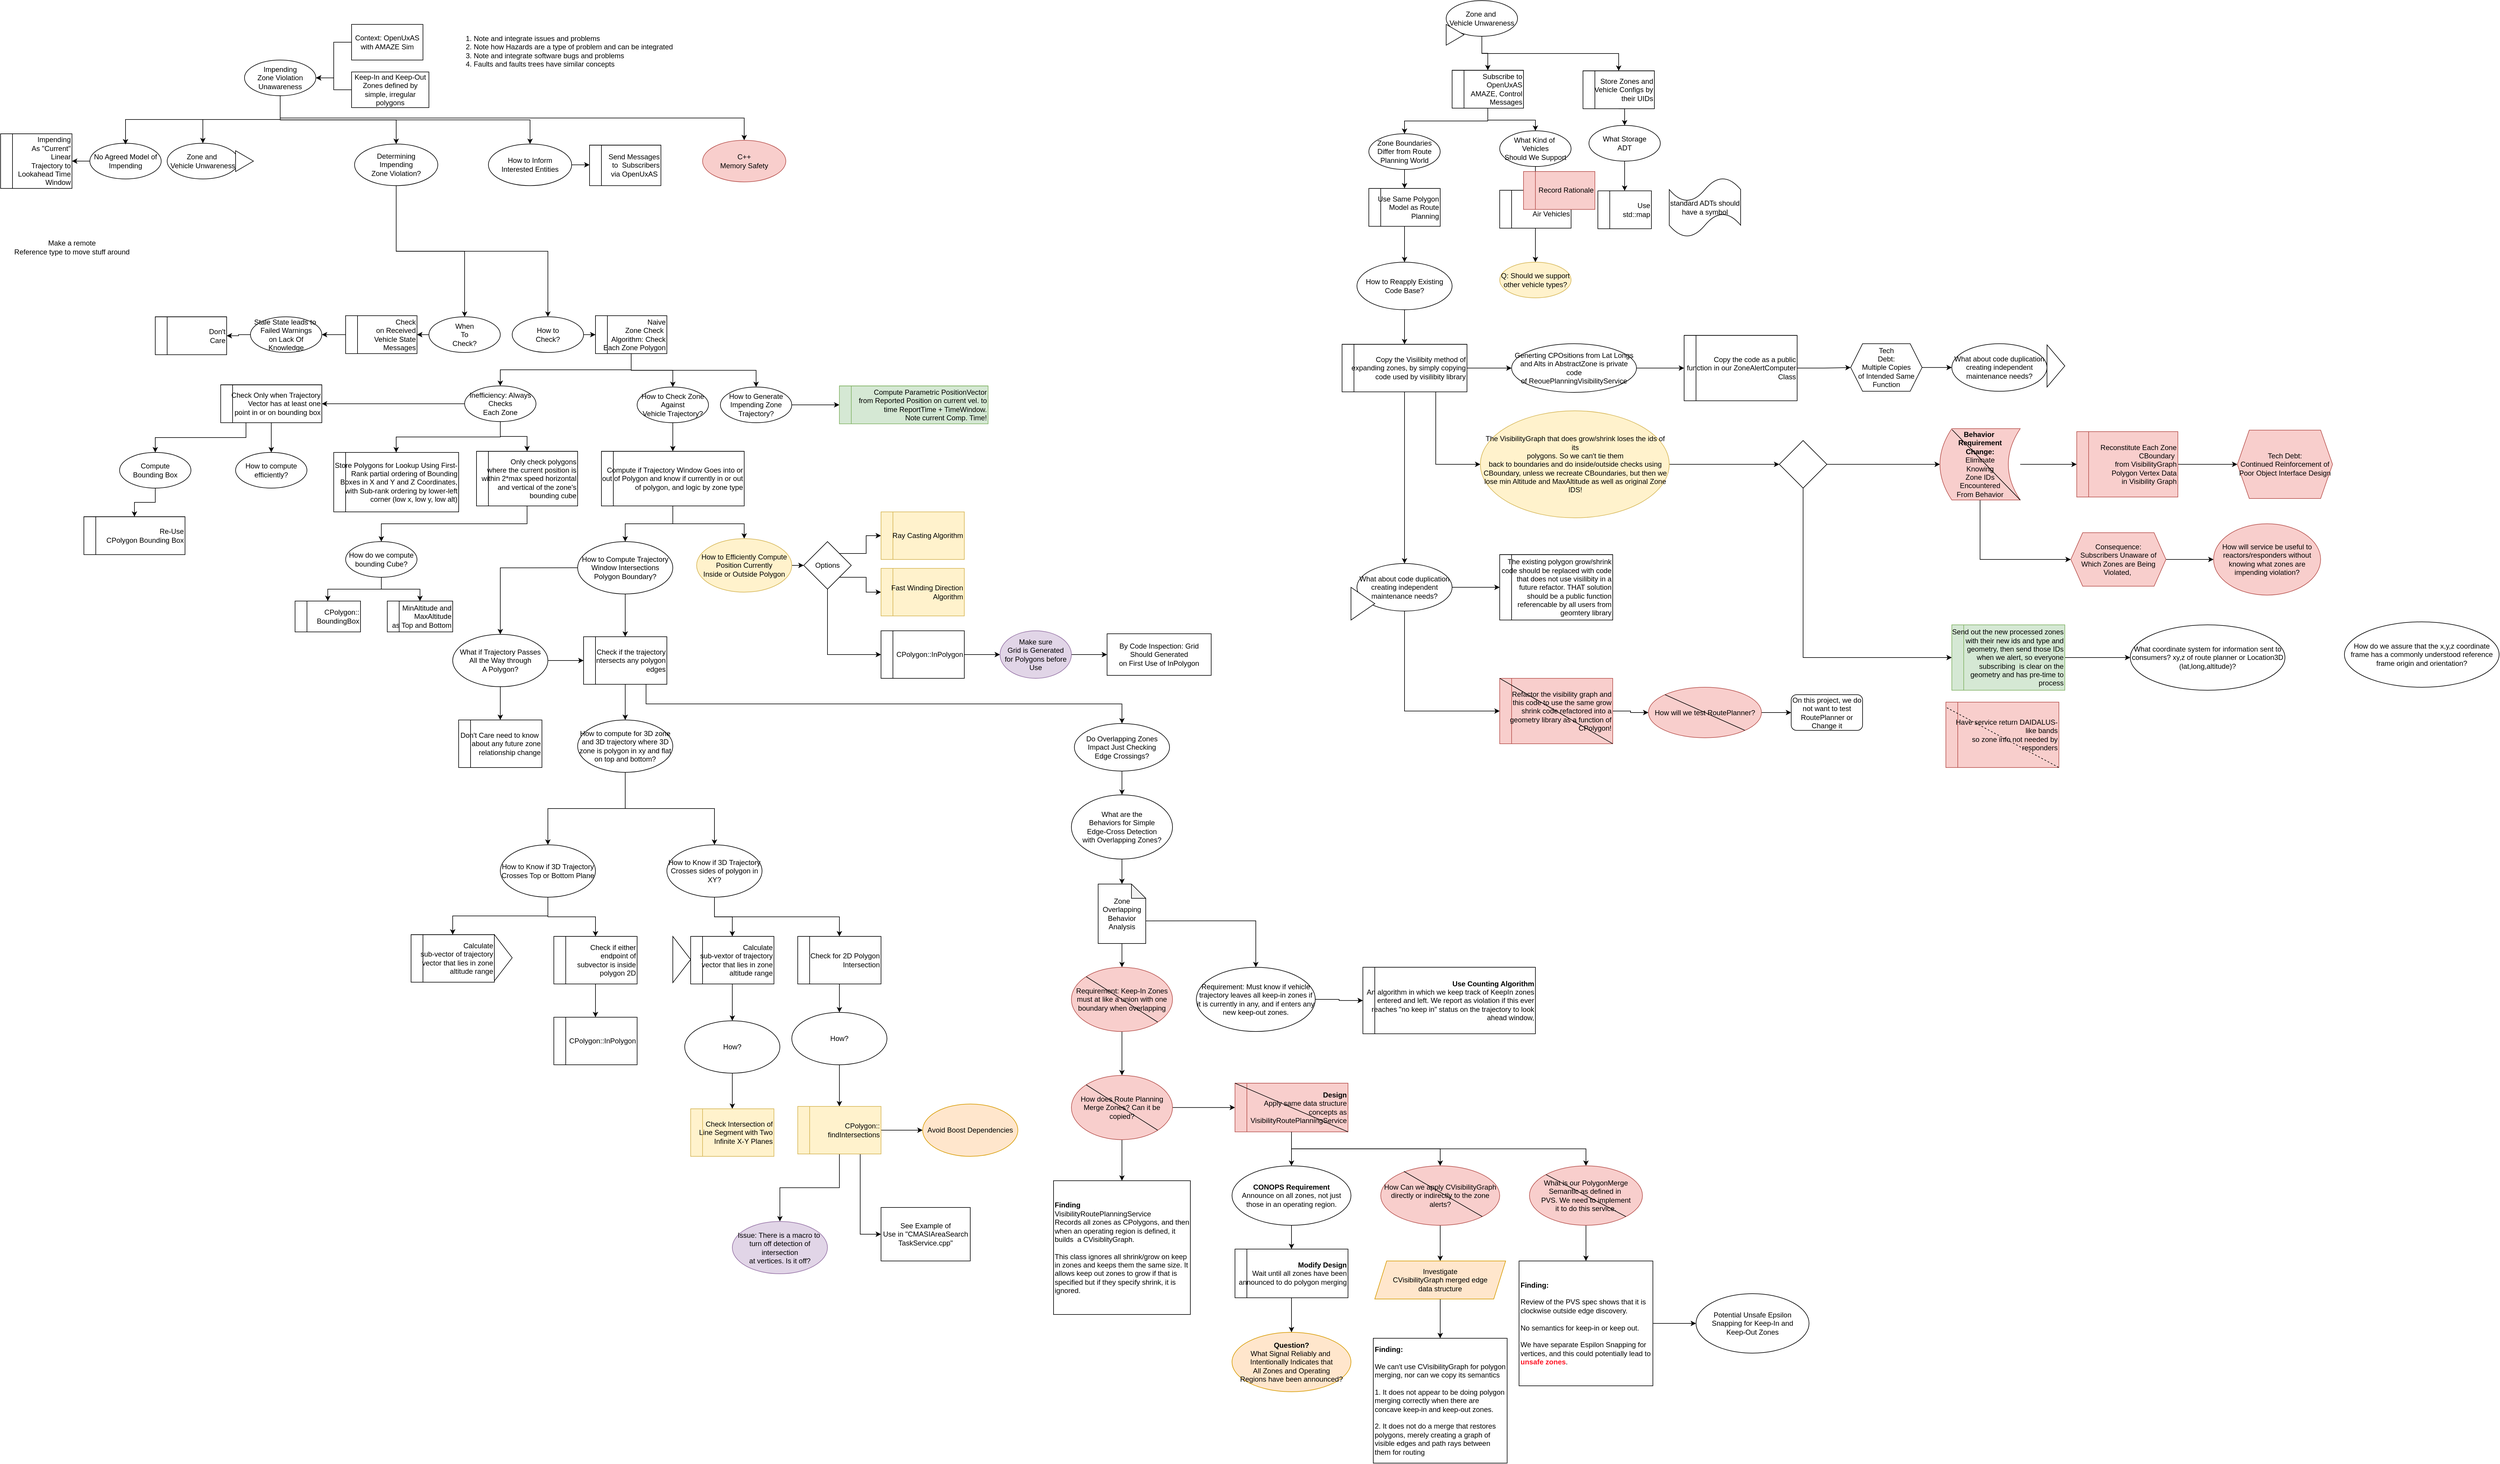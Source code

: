 <mxfile version="24.4.13" type="device">
  <diagram name="Page-1" id="bUUqg679XfmgL5BK57HB">
    <mxGraphModel dx="819" dy="669" grid="1" gridSize="10" guides="1" tooltips="1" connect="1" arrows="1" fold="1" page="1" pageScale="1" pageWidth="1600" pageHeight="1200" math="0" shadow="0">
      <root>
        <mxCell id="0" />
        <mxCell id="1" parent="0" />
        <mxCell id="DVeMuobm-aGxhQHQA0kC-29" style="edgeStyle=orthogonalEdgeStyle;rounded=0;orthogonalLoop=1;jettySize=auto;html=1;exitX=0.5;exitY=1;exitDx=0;exitDy=0;" parent="1" source="DVeMuobm-aGxhQHQA0kC-1" target="DVeMuobm-aGxhQHQA0kC-4" edge="1">
          <mxGeometry relative="1" as="geometry" />
        </mxCell>
        <mxCell id="DVeMuobm-aGxhQHQA0kC-30" style="edgeStyle=orthogonalEdgeStyle;rounded=0;orthogonalLoop=1;jettySize=auto;html=1;exitX=0.5;exitY=1;exitDx=0;exitDy=0;entryX=0.5;entryY=0;entryDx=0;entryDy=0;" parent="1" source="DVeMuobm-aGxhQHQA0kC-1" target="DVeMuobm-aGxhQHQA0kC-8" edge="1">
          <mxGeometry relative="1" as="geometry" />
        </mxCell>
        <mxCell id="DVeMuobm-aGxhQHQA0kC-38" style="edgeStyle=orthogonalEdgeStyle;rounded=0;orthogonalLoop=1;jettySize=auto;html=1;exitX=0.5;exitY=1;exitDx=0;exitDy=0;" parent="1" source="DVeMuobm-aGxhQHQA0kC-1" target="DVeMuobm-aGxhQHQA0kC-36" edge="1">
          <mxGeometry relative="1" as="geometry" />
        </mxCell>
        <mxCell id="rxoH3m6sTBeBhxrcS38y-52" style="edgeStyle=orthogonalEdgeStyle;rounded=0;orthogonalLoop=1;jettySize=auto;html=1;exitX=0.5;exitY=1;exitDx=0;exitDy=0;" parent="1" source="DVeMuobm-aGxhQHQA0kC-1" target="rxoH3m6sTBeBhxrcS38y-51" edge="1">
          <mxGeometry relative="1" as="geometry" />
        </mxCell>
        <mxCell id="DVeMuobm-aGxhQHQA0kC-1" value="Impending&lt;br&gt;Zone Violation&lt;br&gt;Unawareness" style="ellipse;whiteSpace=wrap;html=1;" parent="1" vertex="1">
          <mxGeometry x="460" y="140" width="120" height="60" as="geometry" />
        </mxCell>
        <mxCell id="DVeMuobm-aGxhQHQA0kC-109" style="edgeStyle=orthogonalEdgeStyle;rounded=0;orthogonalLoop=1;jettySize=auto;html=1;exitX=0;exitY=0.5;exitDx=0;exitDy=0;entryX=1;entryY=0.5;entryDx=0;entryDy=0;" parent="1" source="DVeMuobm-aGxhQHQA0kC-2" target="DVeMuobm-aGxhQHQA0kC-108" edge="1">
          <mxGeometry relative="1" as="geometry" />
        </mxCell>
        <mxCell id="DVeMuobm-aGxhQHQA0kC-113" style="edgeStyle=orthogonalEdgeStyle;rounded=0;orthogonalLoop=1;jettySize=auto;html=1;exitX=0.5;exitY=1;exitDx=0;exitDy=0;" parent="1" source="DVeMuobm-aGxhQHQA0kC-2" target="DVeMuobm-aGxhQHQA0kC-112" edge="1">
          <mxGeometry relative="1" as="geometry" />
        </mxCell>
        <mxCell id="DVeMuobm-aGxhQHQA0kC-121" style="edgeStyle=orthogonalEdgeStyle;rounded=0;orthogonalLoop=1;jettySize=auto;html=1;exitX=0.5;exitY=1;exitDx=0;exitDy=0;entryX=0.5;entryY=0;entryDx=0;entryDy=0;" parent="1" source="DVeMuobm-aGxhQHQA0kC-2" target="DVeMuobm-aGxhQHQA0kC-114" edge="1">
          <mxGeometry relative="1" as="geometry" />
        </mxCell>
        <mxCell id="DVeMuobm-aGxhQHQA0kC-2" value="Inefficiency: Always Checks&lt;br&gt;Each Zone" style="ellipse;whiteSpace=wrap;html=1;" parent="1" vertex="1">
          <mxGeometry x="830" y="688.13" width="120" height="60" as="geometry" />
        </mxCell>
        <mxCell id="DVeMuobm-aGxhQHQA0kC-4" value="Zone and&amp;nbsp;&lt;br&gt;Vehicle Unwareness" style="ellipse;whiteSpace=wrap;html=1;" parent="1" vertex="1">
          <mxGeometry x="330" y="280" width="120" height="60" as="geometry" />
        </mxCell>
        <mxCell id="DVeMuobm-aGxhQHQA0kC-35" style="edgeStyle=orthogonalEdgeStyle;rounded=0;orthogonalLoop=1;jettySize=auto;html=1;exitX=0;exitY=0.5;exitDx=0;exitDy=0;entryX=1;entryY=0.5;entryDx=0;entryDy=0;" parent="1" source="DVeMuobm-aGxhQHQA0kC-7" target="DVeMuobm-aGxhQHQA0kC-34" edge="1">
          <mxGeometry relative="1" as="geometry" />
        </mxCell>
        <mxCell id="DVeMuobm-aGxhQHQA0kC-7" value="When&lt;br&gt;To&lt;br&gt;Check?" style="ellipse;whiteSpace=wrap;html=1;" parent="1" vertex="1">
          <mxGeometry x="770" y="571.88" width="120" height="60" as="geometry" />
        </mxCell>
        <mxCell id="DVeMuobm-aGxhQHQA0kC-13" style="edgeStyle=orthogonalEdgeStyle;rounded=0;orthogonalLoop=1;jettySize=auto;html=1;" parent="1" source="DVeMuobm-aGxhQHQA0kC-31" target="DVeMuobm-aGxhQHQA0kC-12" edge="1">
          <mxGeometry relative="1" as="geometry" />
        </mxCell>
        <mxCell id="DVeMuobm-aGxhQHQA0kC-33" style="edgeStyle=orthogonalEdgeStyle;rounded=0;orthogonalLoop=1;jettySize=auto;html=1;exitX=0.5;exitY=1;exitDx=0;exitDy=0;entryX=0.5;entryY=0;entryDx=0;entryDy=0;" parent="1" source="DVeMuobm-aGxhQHQA0kC-8" target="DVeMuobm-aGxhQHQA0kC-31" edge="1">
          <mxGeometry relative="1" as="geometry">
            <mxPoint x="840" y="383" as="targetPoint" />
          </mxGeometry>
        </mxCell>
        <mxCell id="rxoH3m6sTBeBhxrcS38y-12" style="edgeStyle=orthogonalEdgeStyle;rounded=0;orthogonalLoop=1;jettySize=auto;html=1;exitX=0.5;exitY=1;exitDx=0;exitDy=0;" parent="1" source="DVeMuobm-aGxhQHQA0kC-8" target="DVeMuobm-aGxhQHQA0kC-7" edge="1">
          <mxGeometry relative="1" as="geometry" />
        </mxCell>
        <mxCell id="DVeMuobm-aGxhQHQA0kC-8" value="Determining&lt;br&gt;Impending&lt;br&gt;Zone Violation?" style="ellipse;whiteSpace=wrap;html=1;" parent="1" vertex="1">
          <mxGeometry x="645" y="281.25" width="140" height="70" as="geometry" />
        </mxCell>
        <mxCell id="DVeMuobm-aGxhQHQA0kC-26" style="edgeStyle=orthogonalEdgeStyle;rounded=0;orthogonalLoop=1;jettySize=auto;html=1;exitX=0;exitY=0.5;exitDx=0;exitDy=0;entryX=1;entryY=0.5;entryDx=0;entryDy=0;" parent="1" source="DVeMuobm-aGxhQHQA0kC-9" target="DVeMuobm-aGxhQHQA0kC-23" edge="1">
          <mxGeometry relative="1" as="geometry" />
        </mxCell>
        <mxCell id="DVeMuobm-aGxhQHQA0kC-9" value="No Agreed Model of Impending" style="ellipse;whiteSpace=wrap;html=1;" parent="1" vertex="1">
          <mxGeometry x="200" y="280" width="120" height="60" as="geometry" />
        </mxCell>
        <mxCell id="DVeMuobm-aGxhQHQA0kC-17" style="edgeStyle=orthogonalEdgeStyle;rounded=0;orthogonalLoop=1;jettySize=auto;html=1;exitX=0.5;exitY=1;exitDx=0;exitDy=0;" parent="1" source="DVeMuobm-aGxhQHQA0kC-12" target="DVeMuobm-aGxhQHQA0kC-2" edge="1">
          <mxGeometry relative="1" as="geometry">
            <mxPoint x="1080" y="670" as="sourcePoint" />
          </mxGeometry>
        </mxCell>
        <mxCell id="DVeMuobm-aGxhQHQA0kC-45" style="edgeStyle=orthogonalEdgeStyle;rounded=0;orthogonalLoop=1;jettySize=auto;html=1;exitX=0.5;exitY=1;exitDx=0;exitDy=0;" parent="1" source="DVeMuobm-aGxhQHQA0kC-12" target="DVeMuobm-aGxhQHQA0kC-44" edge="1">
          <mxGeometry relative="1" as="geometry" />
        </mxCell>
        <mxCell id="DVeMuobm-aGxhQHQA0kC-52" style="edgeStyle=orthogonalEdgeStyle;rounded=0;orthogonalLoop=1;jettySize=auto;html=1;exitX=0.5;exitY=1;exitDx=0;exitDy=0;" parent="1" source="DVeMuobm-aGxhQHQA0kC-12" target="DVeMuobm-aGxhQHQA0kC-49" edge="1">
          <mxGeometry relative="1" as="geometry" />
        </mxCell>
        <mxCell id="DVeMuobm-aGxhQHQA0kC-12" value="Naive&lt;br&gt;Zone Check&amp;nbsp;&lt;br&gt;Algorithm: Check Each Zone Polygon" style="shape=internalStorage;whiteSpace=wrap;html=1;backgroundOutline=1;dx=20;dy=0;align=right;" parent="1" vertex="1">
          <mxGeometry x="1050" y="570" width="120" height="63.75" as="geometry" />
        </mxCell>
        <mxCell id="DVeMuobm-aGxhQHQA0kC-18" style="edgeStyle=orthogonalEdgeStyle;rounded=0;orthogonalLoop=1;jettySize=auto;html=1;exitX=0.5;exitY=1;exitDx=0;exitDy=0;entryX=0.5;entryY=0.033;entryDx=0;entryDy=0;entryPerimeter=0;" parent="1" source="DVeMuobm-aGxhQHQA0kC-1" target="DVeMuobm-aGxhQHQA0kC-9" edge="1">
          <mxGeometry relative="1" as="geometry" />
        </mxCell>
        <mxCell id="DVeMuobm-aGxhQHQA0kC-23" value="Impending&lt;br&gt;As &quot;Current&quot;&lt;br&gt;Linear&lt;br&gt;Trajectory to Lookahead Time Window" style="shape=internalStorage;whiteSpace=wrap;html=1;backgroundOutline=1;dx=20;dy=0;align=right;" parent="1" vertex="1">
          <mxGeometry x="50" y="264.06" width="120" height="91.88" as="geometry" />
        </mxCell>
        <mxCell id="DVeMuobm-aGxhQHQA0kC-31" value="How to&lt;br&gt;Check?" style="ellipse;whiteSpace=wrap;html=1;" parent="1" vertex="1">
          <mxGeometry x="910" y="571.88" width="120" height="60" as="geometry" />
        </mxCell>
        <mxCell id="DVeMuobm-aGxhQHQA0kC-123" style="edgeStyle=orthogonalEdgeStyle;rounded=0;orthogonalLoop=1;jettySize=auto;html=1;exitX=0;exitY=0.5;exitDx=0;exitDy=0;" parent="1" source="DVeMuobm-aGxhQHQA0kC-34" target="DVeMuobm-aGxhQHQA0kC-122" edge="1">
          <mxGeometry relative="1" as="geometry" />
        </mxCell>
        <mxCell id="DVeMuobm-aGxhQHQA0kC-34" value="Check&lt;br&gt;on Received&lt;br&gt;Vehicle State&lt;br&gt;Messages" style="shape=internalStorage;whiteSpace=wrap;html=1;backgroundOutline=1;dx=20;dy=0;align=right;" parent="1" vertex="1">
          <mxGeometry x="630" y="570" width="120" height="63.75" as="geometry" />
        </mxCell>
        <mxCell id="DVeMuobm-aGxhQHQA0kC-43" style="edgeStyle=orthogonalEdgeStyle;rounded=0;orthogonalLoop=1;jettySize=auto;html=1;exitX=1;exitY=0.5;exitDx=0;exitDy=0;entryX=0;entryY=0.5;entryDx=0;entryDy=0;" parent="1" source="DVeMuobm-aGxhQHQA0kC-36" target="DVeMuobm-aGxhQHQA0kC-41" edge="1">
          <mxGeometry relative="1" as="geometry" />
        </mxCell>
        <mxCell id="DVeMuobm-aGxhQHQA0kC-36" value="How to Inform &lt;br&gt;Interested Entities" style="ellipse;whiteSpace=wrap;html=1;" parent="1" vertex="1">
          <mxGeometry x="870" y="281.25" width="140" height="70" as="geometry" />
        </mxCell>
        <mxCell id="DVeMuobm-aGxhQHQA0kC-40" style="edgeStyle=orthogonalEdgeStyle;rounded=0;orthogonalLoop=1;jettySize=auto;html=1;exitX=0;exitY=0.5;exitDx=0;exitDy=0;" parent="1" source="DVeMuobm-aGxhQHQA0kC-39" target="DVeMuobm-aGxhQHQA0kC-1" edge="1">
          <mxGeometry relative="1" as="geometry" />
        </mxCell>
        <mxCell id="DVeMuobm-aGxhQHQA0kC-39" value="Context: OpenUxAS&lt;br&gt;with AMAZE Sim" style="rounded=0;whiteSpace=wrap;html=1;" parent="1" vertex="1">
          <mxGeometry x="640" y="80" width="120" height="60" as="geometry" />
        </mxCell>
        <mxCell id="DVeMuobm-aGxhQHQA0kC-41" value="Send Messages&lt;br&gt;to&amp;nbsp; Subscribers&lt;br&gt;via OpenUxAS&amp;nbsp;" style="shape=internalStorage;whiteSpace=wrap;html=1;backgroundOutline=1;dx=20;dy=0;align=right;" parent="1" vertex="1">
          <mxGeometry x="1040" y="283.12" width="120" height="68.13" as="geometry" />
        </mxCell>
        <mxCell id="DVeMuobm-aGxhQHQA0kC-58" style="edgeStyle=orthogonalEdgeStyle;rounded=0;orthogonalLoop=1;jettySize=auto;html=1;exitX=0.5;exitY=1;exitDx=0;exitDy=0;entryX=0.5;entryY=0;entryDx=0;entryDy=0;" parent="1" source="DVeMuobm-aGxhQHQA0kC-44" target="DVeMuobm-aGxhQHQA0kC-56" edge="1">
          <mxGeometry relative="1" as="geometry" />
        </mxCell>
        <mxCell id="DVeMuobm-aGxhQHQA0kC-44" value="How to Check Zone Against&lt;br&gt;Vehicle Trajectory?" style="ellipse;whiteSpace=wrap;html=1;" parent="1" vertex="1">
          <mxGeometry x="1120" y="690" width="120" height="60" as="geometry" />
        </mxCell>
        <mxCell id="DVeMuobm-aGxhQHQA0kC-48" style="edgeStyle=orthogonalEdgeStyle;rounded=0;orthogonalLoop=1;jettySize=auto;html=1;exitX=0;exitY=0.5;exitDx=0;exitDy=0;entryX=1;entryY=0.5;entryDx=0;entryDy=0;" parent="1" source="DVeMuobm-aGxhQHQA0kC-47" target="DVeMuobm-aGxhQHQA0kC-1" edge="1">
          <mxGeometry relative="1" as="geometry" />
        </mxCell>
        <mxCell id="DVeMuobm-aGxhQHQA0kC-47" value="Keep-In and Keep-Out Zones defined by simple, irregular polygons" style="rounded=0;whiteSpace=wrap;html=1;" parent="1" vertex="1">
          <mxGeometry x="640" y="160" width="130" height="60" as="geometry" />
        </mxCell>
        <mxCell id="DVeMuobm-aGxhQHQA0kC-51" style="edgeStyle=orthogonalEdgeStyle;rounded=0;orthogonalLoop=1;jettySize=auto;html=1;exitX=1;exitY=0.5;exitDx=0;exitDy=0;entryX=0;entryY=0.5;entryDx=0;entryDy=0;" parent="1" source="DVeMuobm-aGxhQHQA0kC-49" target="DVeMuobm-aGxhQHQA0kC-50" edge="1">
          <mxGeometry relative="1" as="geometry" />
        </mxCell>
        <mxCell id="DVeMuobm-aGxhQHQA0kC-49" value="How to Generate Impending Zone Trajectory?" style="ellipse;whiteSpace=wrap;html=1;" parent="1" vertex="1">
          <mxGeometry x="1260" y="690" width="120" height="60" as="geometry" />
        </mxCell>
        <mxCell id="DVeMuobm-aGxhQHQA0kC-50" value="Compute Parametric PositionVector &lt;br&gt;from Reported Position on current vel. to &lt;br&gt;time ReportTime + TimeWindow.&lt;br&gt;Note current Comp. Time!" style="shape=internalStorage;whiteSpace=wrap;html=1;backgroundOutline=1;dx=20;dy=0;align=right;fillColor=#d5e8d4;strokeColor=#82b366;" parent="1" vertex="1">
          <mxGeometry x="1460" y="688.13" width="250" height="63.75" as="geometry" />
        </mxCell>
        <mxCell id="DVeMuobm-aGxhQHQA0kC-54" value="1. Note and integrate issues and problems&lt;br&gt;2. Note how Hazards are a type of problem and can be integrated&lt;br&gt;3. Note and integrate software bugs and problems&lt;br&gt;4. Faults and faults trees have similar concepts" style="text;html=1;strokeColor=none;fillColor=none;align=left;verticalAlign=middle;whiteSpace=wrap;rounded=0;" parent="1" vertex="1">
          <mxGeometry x="830" y="110" width="360" height="30" as="geometry" />
        </mxCell>
        <mxCell id="DVeMuobm-aGxhQHQA0kC-60" style="edgeStyle=orthogonalEdgeStyle;rounded=0;orthogonalLoop=1;jettySize=auto;html=1;exitX=0.5;exitY=1;exitDx=0;exitDy=0;entryX=0.5;entryY=0;entryDx=0;entryDy=0;" parent="1" source="DVeMuobm-aGxhQHQA0kC-56" target="DVeMuobm-aGxhQHQA0kC-57" edge="1">
          <mxGeometry relative="1" as="geometry">
            <mxPoint x="1180" y="900" as="sourcePoint" />
            <Array as="points">
              <mxPoint x="1180" y="920" />
              <mxPoint x="1100" y="920" />
            </Array>
          </mxGeometry>
        </mxCell>
        <mxCell id="DVeMuobm-aGxhQHQA0kC-61" style="edgeStyle=orthogonalEdgeStyle;rounded=0;orthogonalLoop=1;jettySize=auto;html=1;exitX=0.5;exitY=1;exitDx=0;exitDy=0;entryX=0.5;entryY=0;entryDx=0;entryDy=0;" parent="1" source="DVeMuobm-aGxhQHQA0kC-56" target="DVeMuobm-aGxhQHQA0kC-59" edge="1">
          <mxGeometry relative="1" as="geometry">
            <mxPoint x="1180" y="900" as="sourcePoint" />
            <Array as="points">
              <mxPoint x="1180" y="920" />
              <mxPoint x="1300" y="920" />
            </Array>
          </mxGeometry>
        </mxCell>
        <mxCell id="DVeMuobm-aGxhQHQA0kC-56" value="Compute if Trajectory Window Goes into or out of Polygon and know if currently in or out of polygon, and logic by zone type" style="shape=internalStorage;whiteSpace=wrap;html=1;backgroundOutline=1;dx=20;dy=0;align=right;" parent="1" vertex="1">
          <mxGeometry x="1060" y="798.12" width="240" height="91.88" as="geometry" />
        </mxCell>
        <mxCell id="DVeMuobm-aGxhQHQA0kC-66" style="edgeStyle=orthogonalEdgeStyle;rounded=0;orthogonalLoop=1;jettySize=auto;html=1;exitX=0.5;exitY=1;exitDx=0;exitDy=0;" parent="1" source="DVeMuobm-aGxhQHQA0kC-57" target="DVeMuobm-aGxhQHQA0kC-62" edge="1">
          <mxGeometry relative="1" as="geometry" />
        </mxCell>
        <mxCell id="DVeMuobm-aGxhQHQA0kC-68" style="edgeStyle=orthogonalEdgeStyle;rounded=0;orthogonalLoop=1;jettySize=auto;html=1;exitX=0;exitY=0.5;exitDx=0;exitDy=0;" parent="1" source="DVeMuobm-aGxhQHQA0kC-57" target="DVeMuobm-aGxhQHQA0kC-67" edge="1">
          <mxGeometry relative="1" as="geometry" />
        </mxCell>
        <mxCell id="DVeMuobm-aGxhQHQA0kC-57" value="How to Compute Trajectory Window Intersections Polygon Boundary?" style="ellipse;whiteSpace=wrap;html=1;" parent="1" vertex="1">
          <mxGeometry x="1020" y="950" width="160" height="88.12" as="geometry" />
        </mxCell>
        <mxCell id="DVeMuobm-aGxhQHQA0kC-343" style="edgeStyle=orthogonalEdgeStyle;rounded=0;orthogonalLoop=1;jettySize=auto;html=1;exitX=1;exitY=0.5;exitDx=0;exitDy=0;entryX=0;entryY=0.5;entryDx=0;entryDy=0;" parent="1" source="DVeMuobm-aGxhQHQA0kC-59" target="DVeMuobm-aGxhQHQA0kC-341" edge="1">
          <mxGeometry relative="1" as="geometry" />
        </mxCell>
        <mxCell id="DVeMuobm-aGxhQHQA0kC-59" value="How to Efficiently Compute&lt;br&gt;Position Currently&lt;br&gt;Inside or Outside&amp;nbsp;Polygon" style="ellipse;whiteSpace=wrap;html=1;fillColor=#fff2cc;strokeColor=#d6b656;" parent="1" vertex="1">
          <mxGeometry x="1220" y="945" width="160" height="90" as="geometry" />
        </mxCell>
        <mxCell id="DVeMuobm-aGxhQHQA0kC-134" style="edgeStyle=orthogonalEdgeStyle;rounded=0;orthogonalLoop=1;jettySize=auto;html=1;exitX=0.75;exitY=1;exitDx=0;exitDy=0;" parent="1" source="DVeMuobm-aGxhQHQA0kC-62" target="DVeMuobm-aGxhQHQA0kC-133" edge="1">
          <mxGeometry relative="1" as="geometry" />
        </mxCell>
        <mxCell id="DVeMuobm-aGxhQHQA0kC-62" value="Check if the trajectory intersects any polygon edges" style="shape=internalStorage;whiteSpace=wrap;html=1;backgroundOutline=1;dx=20;dy=0;align=right;" parent="1" vertex="1">
          <mxGeometry x="1030" y="1110" width="140" height="80" as="geometry" />
        </mxCell>
        <mxCell id="DVeMuobm-aGxhQHQA0kC-70" style="edgeStyle=orthogonalEdgeStyle;rounded=0;orthogonalLoop=1;jettySize=auto;html=1;exitX=1;exitY=0.5;exitDx=0;exitDy=0;entryX=0;entryY=0.5;entryDx=0;entryDy=0;" parent="1" source="DVeMuobm-aGxhQHQA0kC-67" target="DVeMuobm-aGxhQHQA0kC-62" edge="1">
          <mxGeometry relative="1" as="geometry" />
        </mxCell>
        <mxCell id="DVeMuobm-aGxhQHQA0kC-73" style="edgeStyle=orthogonalEdgeStyle;rounded=0;orthogonalLoop=1;jettySize=auto;html=1;exitX=0.5;exitY=1;exitDx=0;exitDy=0;" parent="1" source="DVeMuobm-aGxhQHQA0kC-67" target="DVeMuobm-aGxhQHQA0kC-72" edge="1">
          <mxGeometry relative="1" as="geometry" />
        </mxCell>
        <mxCell id="DVeMuobm-aGxhQHQA0kC-67" value="What if Trajectory Passes&lt;br&gt;All the Way through&lt;br&gt;A Polygon?" style="ellipse;whiteSpace=wrap;html=1;" parent="1" vertex="1">
          <mxGeometry x="810" y="1105.94" width="160" height="88.12" as="geometry" />
        </mxCell>
        <mxCell id="DVeMuobm-aGxhQHQA0kC-72" value="Don&#39;t Care need to know&amp;nbsp;&lt;br&gt;about any future zone relationship change" style="shape=internalStorage;whiteSpace=wrap;html=1;backgroundOutline=1;dx=20;dy=0;align=right;" parent="1" vertex="1">
          <mxGeometry x="820" y="1250" width="140" height="80" as="geometry" />
        </mxCell>
        <mxCell id="DVeMuobm-aGxhQHQA0kC-77" style="edgeStyle=orthogonalEdgeStyle;rounded=0;orthogonalLoop=1;jettySize=auto;html=1;exitX=0.5;exitY=1;exitDx=0;exitDy=0;" parent="1" edge="1">
          <mxGeometry relative="1" as="geometry">
            <mxPoint x="870" y="1180.0" as="sourcePoint" />
          </mxGeometry>
        </mxCell>
        <mxCell id="DVeMuobm-aGxhQHQA0kC-79" style="edgeStyle=orthogonalEdgeStyle;rounded=0;orthogonalLoop=1;jettySize=auto;html=1;exitX=0.5;exitY=1;exitDx=0;exitDy=0;entryX=0.5;entryY=0;entryDx=0;entryDy=0;" parent="1" edge="1">
          <mxGeometry relative="1" as="geometry">
            <mxPoint x="870" y="1380" as="targetPoint" />
          </mxGeometry>
        </mxCell>
        <mxCell id="DVeMuobm-aGxhQHQA0kC-83" style="edgeStyle=orthogonalEdgeStyle;rounded=0;orthogonalLoop=1;jettySize=auto;html=1;exitX=0.5;exitY=1;exitDx=0;exitDy=0;" parent="1" source="DVeMuobm-aGxhQHQA0kC-62" target="DVeMuobm-aGxhQHQA0kC-82" edge="1">
          <mxGeometry relative="1" as="geometry" />
        </mxCell>
        <mxCell id="DVeMuobm-aGxhQHQA0kC-85" style="edgeStyle=orthogonalEdgeStyle;rounded=0;orthogonalLoop=1;jettySize=auto;html=1;exitX=0.5;exitY=1;exitDx=0;exitDy=0;entryX=0.5;entryY=0;entryDx=0;entryDy=0;" parent="1" source="DVeMuobm-aGxhQHQA0kC-90" target="DVeMuobm-aGxhQHQA0kC-86" edge="1">
          <mxGeometry relative="1" as="geometry" />
        </mxCell>
        <mxCell id="DVeMuobm-aGxhQHQA0kC-93" style="edgeStyle=orthogonalEdgeStyle;rounded=0;orthogonalLoop=1;jettySize=auto;html=1;exitX=0.5;exitY=1;exitDx=0;exitDy=0;entryX=0.5;entryY=0;entryDx=0;entryDy=0;" parent="1" source="DVeMuobm-aGxhQHQA0kC-82" target="DVeMuobm-aGxhQHQA0kC-90" edge="1">
          <mxGeometry relative="1" as="geometry" />
        </mxCell>
        <mxCell id="DVeMuobm-aGxhQHQA0kC-94" style="edgeStyle=orthogonalEdgeStyle;rounded=0;orthogonalLoop=1;jettySize=auto;html=1;exitX=0.5;exitY=1;exitDx=0;exitDy=0;entryX=0.5;entryY=0;entryDx=0;entryDy=0;" parent="1" source="DVeMuobm-aGxhQHQA0kC-82" target="DVeMuobm-aGxhQHQA0kC-92" edge="1">
          <mxGeometry relative="1" as="geometry" />
        </mxCell>
        <mxCell id="DVeMuobm-aGxhQHQA0kC-82" value="How to compute for 3D zone and 3D trajectory where 3D zone is polygon in xy and flat on top and bottom?" style="ellipse;whiteSpace=wrap;html=1;" parent="1" vertex="1">
          <mxGeometry x="1020" y="1250" width="160" height="88.12" as="geometry" />
        </mxCell>
        <mxCell id="DVeMuobm-aGxhQHQA0kC-86" value="Calculate &lt;br&gt;sub-vector of trajectory vector that lies in zone altitude range" style="shape=internalStorage;whiteSpace=wrap;html=1;backgroundOutline=1;dx=20;dy=0;align=right;" parent="1" vertex="1">
          <mxGeometry x="740" y="1611.09" width="140" height="80" as="geometry" />
        </mxCell>
        <mxCell id="DVeMuobm-aGxhQHQA0kC-105" style="edgeStyle=orthogonalEdgeStyle;rounded=0;orthogonalLoop=1;jettySize=auto;html=1;exitX=0.5;exitY=1;exitDx=0;exitDy=0;" parent="1" source="DVeMuobm-aGxhQHQA0kC-88" target="DVeMuobm-aGxhQHQA0kC-104" edge="1">
          <mxGeometry relative="1" as="geometry" />
        </mxCell>
        <mxCell id="DVeMuobm-aGxhQHQA0kC-88" value="Check if either &lt;br&gt;endpoint of &lt;br&gt;subvector is inside polygon 2D" style="shape=internalStorage;whiteSpace=wrap;html=1;backgroundOutline=1;dx=20;dy=0;align=right;" parent="1" vertex="1">
          <mxGeometry x="980" y="1614.06" width="140" height="80" as="geometry" />
        </mxCell>
        <mxCell id="DVeMuobm-aGxhQHQA0kC-91" style="edgeStyle=orthogonalEdgeStyle;rounded=0;orthogonalLoop=1;jettySize=auto;html=1;exitX=0.5;exitY=1;exitDx=0;exitDy=0;" parent="1" source="DVeMuobm-aGxhQHQA0kC-90" target="DVeMuobm-aGxhQHQA0kC-88" edge="1">
          <mxGeometry relative="1" as="geometry" />
        </mxCell>
        <mxCell id="DVeMuobm-aGxhQHQA0kC-90" value="How to Know if 3D Trajectory Crosses Top or Bottom Plane" style="ellipse;whiteSpace=wrap;html=1;" parent="1" vertex="1">
          <mxGeometry x="890" y="1460" width="160" height="88.12" as="geometry" />
        </mxCell>
        <mxCell id="DVeMuobm-aGxhQHQA0kC-99" style="edgeStyle=orthogonalEdgeStyle;rounded=0;orthogonalLoop=1;jettySize=auto;html=1;exitX=0.5;exitY=1;exitDx=0;exitDy=0;" parent="1" source="DVeMuobm-aGxhQHQA0kC-92" target="DVeMuobm-aGxhQHQA0kC-95" edge="1">
          <mxGeometry relative="1" as="geometry" />
        </mxCell>
        <mxCell id="DVeMuobm-aGxhQHQA0kC-100" style="edgeStyle=orthogonalEdgeStyle;rounded=0;orthogonalLoop=1;jettySize=auto;html=1;exitX=0.5;exitY=1;exitDx=0;exitDy=0;entryX=0.5;entryY=0;entryDx=0;entryDy=0;" parent="1" source="DVeMuobm-aGxhQHQA0kC-92" target="DVeMuobm-aGxhQHQA0kC-96" edge="1">
          <mxGeometry relative="1" as="geometry" />
        </mxCell>
        <mxCell id="DVeMuobm-aGxhQHQA0kC-92" value="How to Know if 3D Trajectory Crosses sides of polygon in XY?" style="ellipse;whiteSpace=wrap;html=1;" parent="1" vertex="1">
          <mxGeometry x="1170" y="1460" width="160" height="88.12" as="geometry" />
        </mxCell>
        <mxCell id="DVeMuobm-aGxhQHQA0kC-107" style="edgeStyle=orthogonalEdgeStyle;rounded=0;orthogonalLoop=1;jettySize=auto;html=1;exitX=0.5;exitY=1;exitDx=0;exitDy=0;" parent="1" source="DVeMuobm-aGxhQHQA0kC-95" target="DVeMuobm-aGxhQHQA0kC-106" edge="1">
          <mxGeometry relative="1" as="geometry" />
        </mxCell>
        <mxCell id="DVeMuobm-aGxhQHQA0kC-95" value="Calculate &lt;br&gt;sub-vextor of trajectory vector that lies in zone altitude range" style="shape=internalStorage;whiteSpace=wrap;html=1;backgroundOutline=1;dx=20;dy=0;align=right;" parent="1" vertex="1">
          <mxGeometry x="1210" y="1614.06" width="140" height="80" as="geometry" />
        </mxCell>
        <mxCell id="DVeMuobm-aGxhQHQA0kC-101" style="edgeStyle=orthogonalEdgeStyle;rounded=0;orthogonalLoop=1;jettySize=auto;html=1;exitX=0.5;exitY=1;exitDx=0;exitDy=0;" parent="1" source="DVeMuobm-aGxhQHQA0kC-96" target="DVeMuobm-aGxhQHQA0kC-97" edge="1">
          <mxGeometry relative="1" as="geometry" />
        </mxCell>
        <mxCell id="DVeMuobm-aGxhQHQA0kC-96" value="Check for 2D Polygon Intersection" style="shape=internalStorage;whiteSpace=wrap;html=1;backgroundOutline=1;dx=20;dy=0;align=right;" parent="1" vertex="1">
          <mxGeometry x="1390" y="1614.06" width="140" height="80" as="geometry" />
        </mxCell>
        <mxCell id="DVeMuobm-aGxhQHQA0kC-102" style="edgeStyle=orthogonalEdgeStyle;rounded=0;orthogonalLoop=1;jettySize=auto;html=1;exitX=0.5;exitY=1;exitDx=0;exitDy=0;entryX=0.5;entryY=0;entryDx=0;entryDy=0;" parent="1" source="DVeMuobm-aGxhQHQA0kC-97" target="DVeMuobm-aGxhQHQA0kC-98" edge="1">
          <mxGeometry relative="1" as="geometry" />
        </mxCell>
        <mxCell id="DVeMuobm-aGxhQHQA0kC-97" value="How?" style="ellipse;whiteSpace=wrap;html=1;" parent="1" vertex="1">
          <mxGeometry x="1380" y="1741.88" width="160" height="88.12" as="geometry" />
        </mxCell>
        <mxCell id="DVeMuobm-aGxhQHQA0kC-130" style="edgeStyle=orthogonalEdgeStyle;rounded=0;orthogonalLoop=1;jettySize=auto;html=1;exitX=1;exitY=0.5;exitDx=0;exitDy=0;entryX=0;entryY=0.5;entryDx=0;entryDy=0;" parent="1" source="DVeMuobm-aGxhQHQA0kC-98" target="DVeMuobm-aGxhQHQA0kC-129" edge="1">
          <mxGeometry relative="1" as="geometry" />
        </mxCell>
        <mxCell id="DVeMuobm-aGxhQHQA0kC-132" style="edgeStyle=orthogonalEdgeStyle;rounded=0;orthogonalLoop=1;jettySize=auto;html=1;exitX=0.75;exitY=1;exitDx=0;exitDy=0;entryX=0;entryY=0.5;entryDx=0;entryDy=0;" parent="1" source="DVeMuobm-aGxhQHQA0kC-98" target="DVeMuobm-aGxhQHQA0kC-131" edge="1">
          <mxGeometry relative="1" as="geometry" />
        </mxCell>
        <mxCell id="rxoH3m6sTBeBhxrcS38y-7" style="edgeStyle=orthogonalEdgeStyle;rounded=0;orthogonalLoop=1;jettySize=auto;html=1;exitX=0.5;exitY=1;exitDx=0;exitDy=0;entryX=0.5;entryY=0;entryDx=0;entryDy=0;" parent="1" source="DVeMuobm-aGxhQHQA0kC-98" target="rxoH3m6sTBeBhxrcS38y-6" edge="1">
          <mxGeometry relative="1" as="geometry" />
        </mxCell>
        <mxCell id="DVeMuobm-aGxhQHQA0kC-98" value="CPolygon::&lt;br&gt;findIntersections" style="shape=internalStorage;whiteSpace=wrap;html=1;backgroundOutline=1;dx=20;dy=0;align=right;fillColor=#fff2cc;strokeColor=#d6b656;" parent="1" vertex="1">
          <mxGeometry x="1390" y="1900" width="140" height="80" as="geometry" />
        </mxCell>
        <mxCell id="rxoH3m6sTBeBhxrcS38y-14" style="edgeStyle=orthogonalEdgeStyle;rounded=0;orthogonalLoop=1;jettySize=auto;html=1;exitX=1;exitY=0.5;exitDx=0;exitDy=0;entryX=0;entryY=0.5;entryDx=0;entryDy=0;" parent="1" source="DVeMuobm-aGxhQHQA0kC-103" target="rxoH3m6sTBeBhxrcS38y-13" edge="1">
          <mxGeometry relative="1" as="geometry" />
        </mxCell>
        <mxCell id="DVeMuobm-aGxhQHQA0kC-103" value="CPolygon::InPolygon" style="shape=internalStorage;whiteSpace=wrap;html=1;backgroundOutline=1;dx=20;dy=0;align=right;" parent="1" vertex="1">
          <mxGeometry x="1530" y="1100" width="140" height="80" as="geometry" />
        </mxCell>
        <mxCell id="DVeMuobm-aGxhQHQA0kC-104" value="CPolygon::InPolygon" style="shape=internalStorage;whiteSpace=wrap;html=1;backgroundOutline=1;dx=20;dy=0;align=right;" parent="1" vertex="1">
          <mxGeometry x="980" y="1750" width="140" height="80" as="geometry" />
        </mxCell>
        <mxCell id="DVeMuobm-aGxhQHQA0kC-352" style="edgeStyle=orthogonalEdgeStyle;rounded=0;orthogonalLoop=1;jettySize=auto;html=1;exitX=0.5;exitY=1;exitDx=0;exitDy=0;entryX=0.5;entryY=0;entryDx=0;entryDy=0;" parent="1" source="DVeMuobm-aGxhQHQA0kC-106" target="DVeMuobm-aGxhQHQA0kC-351" edge="1">
          <mxGeometry relative="1" as="geometry" />
        </mxCell>
        <mxCell id="DVeMuobm-aGxhQHQA0kC-106" value="How?" style="ellipse;whiteSpace=wrap;html=1;" parent="1" vertex="1">
          <mxGeometry x="1200" y="1756" width="160" height="88.12" as="geometry" />
        </mxCell>
        <mxCell id="DVeMuobm-aGxhQHQA0kC-111" style="edgeStyle=orthogonalEdgeStyle;rounded=0;orthogonalLoop=1;jettySize=auto;html=1;exitX=0.5;exitY=1;exitDx=0;exitDy=0;" parent="1" source="DVeMuobm-aGxhQHQA0kC-108" target="DVeMuobm-aGxhQHQA0kC-110" edge="1">
          <mxGeometry relative="1" as="geometry" />
        </mxCell>
        <mxCell id="rxoH3m6sTBeBhxrcS38y-4" style="edgeStyle=orthogonalEdgeStyle;rounded=0;orthogonalLoop=1;jettySize=auto;html=1;exitX=0.25;exitY=1;exitDx=0;exitDy=0;entryX=0.5;entryY=0;entryDx=0;entryDy=0;" parent="1" source="DVeMuobm-aGxhQHQA0kC-108" target="rxoH3m6sTBeBhxrcS38y-2" edge="1">
          <mxGeometry relative="1" as="geometry" />
        </mxCell>
        <mxCell id="DVeMuobm-aGxhQHQA0kC-108" value="Check Only when Trajectory Vector&amp;nbsp;has at least one&lt;br&gt;point in or on bounding box" style="shape=internalStorage;whiteSpace=wrap;html=1;backgroundOutline=1;dx=20;dy=0;align=right;" parent="1" vertex="1">
          <mxGeometry x="420" y="686.26" width="170" height="63.75" as="geometry" />
        </mxCell>
        <mxCell id="DVeMuobm-aGxhQHQA0kC-110" value="How to compute&lt;br&gt;efficiently?" style="ellipse;whiteSpace=wrap;html=1;" parent="1" vertex="1">
          <mxGeometry x="445" y="800" width="120" height="60" as="geometry" />
        </mxCell>
        <mxCell id="DVeMuobm-aGxhQHQA0kC-116" style="edgeStyle=orthogonalEdgeStyle;rounded=0;orthogonalLoop=1;jettySize=auto;html=1;exitX=0.5;exitY=1;exitDx=0;exitDy=0;entryX=0.5;entryY=0;entryDx=0;entryDy=0;" parent="1" source="DVeMuobm-aGxhQHQA0kC-112" target="DVeMuobm-aGxhQHQA0kC-115" edge="1">
          <mxGeometry relative="1" as="geometry" />
        </mxCell>
        <mxCell id="DVeMuobm-aGxhQHQA0kC-112" value="Only check polygons&lt;br&gt;where the current position is within 2*max speed horizontal and vertical of the zone&#39;s bounding cube" style="shape=internalStorage;whiteSpace=wrap;html=1;backgroundOutline=1;dx=20;dy=0;align=right;" parent="1" vertex="1">
          <mxGeometry x="850" y="798.12" width="170" height="91.88" as="geometry" />
        </mxCell>
        <mxCell id="DVeMuobm-aGxhQHQA0kC-114" value="Store Polygons for Lookup Using First-Rank partial ordering of Bounding Boxes in X and Y and Z Coordinates, with Sub-rank ordering by lower-left corner (low x, low y, low alt)" style="shape=internalStorage;whiteSpace=wrap;html=1;backgroundOutline=1;dx=20;dy=0;align=right;" parent="1" vertex="1">
          <mxGeometry x="610" y="800" width="210" height="100" as="geometry" />
        </mxCell>
        <mxCell id="DVeMuobm-aGxhQHQA0kC-119" style="edgeStyle=orthogonalEdgeStyle;rounded=0;orthogonalLoop=1;jettySize=auto;html=1;exitX=0.5;exitY=1;exitDx=0;exitDy=0;entryX=0.5;entryY=0;entryDx=0;entryDy=0;" parent="1" source="DVeMuobm-aGxhQHQA0kC-115" target="DVeMuobm-aGxhQHQA0kC-117" edge="1">
          <mxGeometry relative="1" as="geometry" />
        </mxCell>
        <mxCell id="DVeMuobm-aGxhQHQA0kC-120" style="edgeStyle=orthogonalEdgeStyle;rounded=0;orthogonalLoop=1;jettySize=auto;html=1;exitX=0.5;exitY=1;exitDx=0;exitDy=0;entryX=0.5;entryY=0;entryDx=0;entryDy=0;" parent="1" source="DVeMuobm-aGxhQHQA0kC-115" target="DVeMuobm-aGxhQHQA0kC-118" edge="1">
          <mxGeometry relative="1" as="geometry" />
        </mxCell>
        <mxCell id="DVeMuobm-aGxhQHQA0kC-115" value="How do we compute bounding Cube?" style="ellipse;whiteSpace=wrap;html=1;" parent="1" vertex="1">
          <mxGeometry x="630" y="950" width="120" height="60" as="geometry" />
        </mxCell>
        <mxCell id="DVeMuobm-aGxhQHQA0kC-117" value="CPolygon::&lt;br&gt;BoundingBox" style="shape=internalStorage;whiteSpace=wrap;html=1;backgroundOutline=1;dx=20;dy=0;align=right;" parent="1" vertex="1">
          <mxGeometry x="545" y="1050" width="110" height="51.88" as="geometry" />
        </mxCell>
        <mxCell id="DVeMuobm-aGxhQHQA0kC-118" value="MinAltitude and MaxAltitude&lt;br&gt;as Top and Bottom" style="shape=internalStorage;whiteSpace=wrap;html=1;backgroundOutline=1;dx=20;dy=0;align=right;" parent="1" vertex="1">
          <mxGeometry x="700" y="1050" width="110" height="51.88" as="geometry" />
        </mxCell>
        <mxCell id="DVeMuobm-aGxhQHQA0kC-125" style="edgeStyle=orthogonalEdgeStyle;rounded=0;orthogonalLoop=1;jettySize=auto;html=1;exitX=0;exitY=0.5;exitDx=0;exitDy=0;entryX=1;entryY=0.5;entryDx=0;entryDy=0;" parent="1" source="DVeMuobm-aGxhQHQA0kC-122" target="DVeMuobm-aGxhQHQA0kC-124" edge="1">
          <mxGeometry relative="1" as="geometry" />
        </mxCell>
        <mxCell id="DVeMuobm-aGxhQHQA0kC-122" value="Stale State leads to&amp;nbsp;&lt;br&gt;Failed Warnings&lt;br&gt;on Lack Of Knowledge" style="ellipse;whiteSpace=wrap;html=1;" parent="1" vertex="1">
          <mxGeometry x="470" y="571.88" width="120" height="60" as="geometry" />
        </mxCell>
        <mxCell id="DVeMuobm-aGxhQHQA0kC-124" value="Don&#39;t&lt;br&gt;Care" style="shape=internalStorage;whiteSpace=wrap;html=1;backgroundOutline=1;dx=20;dy=0;align=right;" parent="1" vertex="1">
          <mxGeometry x="310" y="571.88" width="120" height="63.75" as="geometry" />
        </mxCell>
        <mxCell id="DVeMuobm-aGxhQHQA0kC-129" value="Avoid Boost Dependencies" style="ellipse;whiteSpace=wrap;html=1;fillColor=#ffe6cc;strokeColor=#d79b00;" parent="1" vertex="1">
          <mxGeometry x="1600" y="1895.94" width="160" height="88.12" as="geometry" />
        </mxCell>
        <mxCell id="DVeMuobm-aGxhQHQA0kC-131" value="See Example of&lt;br&gt;Use in &quot;CMASIAreaSearch&lt;br&gt;TaskService.cpp&quot;" style="rounded=0;whiteSpace=wrap;html=1;" parent="1" vertex="1">
          <mxGeometry x="1530" y="2070" width="150" height="90" as="geometry" />
        </mxCell>
        <mxCell id="DVeMuobm-aGxhQHQA0kC-137" style="edgeStyle=orthogonalEdgeStyle;rounded=0;orthogonalLoop=1;jettySize=auto;html=1;exitX=0.5;exitY=1;exitDx=0;exitDy=0;entryX=0.5;entryY=0;entryDx=0;entryDy=0;" parent="1" source="DVeMuobm-aGxhQHQA0kC-133" target="DVeMuobm-aGxhQHQA0kC-138" edge="1">
          <mxGeometry relative="1" as="geometry" />
        </mxCell>
        <mxCell id="DVeMuobm-aGxhQHQA0kC-133" value="Do Overlapping Zones Impact Just Checking&lt;br&gt;Edge Crossings?&lt;br&gt;" style="ellipse;whiteSpace=wrap;html=1;" parent="1" vertex="1">
          <mxGeometry x="1855" y="1255.94" width="160" height="80" as="geometry" />
        </mxCell>
        <mxCell id="DVeMuobm-aGxhQHQA0kC-149" style="edgeStyle=orthogonalEdgeStyle;rounded=0;orthogonalLoop=1;jettySize=auto;html=1;exitX=0.5;exitY=1;exitDx=0;exitDy=0;entryX=0.5;entryY=0;entryDx=0;entryDy=0;entryPerimeter=0;" parent="1" source="DVeMuobm-aGxhQHQA0kC-138" target="DVeMuobm-aGxhQHQA0kC-243" edge="1">
          <mxGeometry relative="1" as="geometry">
            <mxPoint x="1815" y="1505.94" as="targetPoint" />
          </mxGeometry>
        </mxCell>
        <mxCell id="DVeMuobm-aGxhQHQA0kC-138" value="What are the&lt;br&gt;Behaviors for Simple&lt;br&gt;Edge-Cross Detection&lt;br&gt;with Overlapping Zones?" style="ellipse;whiteSpace=wrap;html=1;" parent="1" vertex="1">
          <mxGeometry x="1850" y="1375.94" width="170" height="108.12" as="geometry" />
        </mxCell>
        <mxCell id="DVeMuobm-aGxhQHQA0kC-245" style="edgeStyle=orthogonalEdgeStyle;rounded=0;orthogonalLoop=1;jettySize=auto;html=1;exitX=0.5;exitY=1;exitDx=0;exitDy=0;exitPerimeter=0;entryX=0.5;entryY=0;entryDx=0;entryDy=0;" parent="1" source="DVeMuobm-aGxhQHQA0kC-243" target="DVeMuobm-aGxhQHQA0kC-244" edge="1">
          <mxGeometry relative="1" as="geometry" />
        </mxCell>
        <mxCell id="DVeMuobm-aGxhQHQA0kC-313" style="edgeStyle=orthogonalEdgeStyle;rounded=0;orthogonalLoop=1;jettySize=auto;html=1;exitX=0;exitY=0;exitDx=80;exitDy=62;exitPerimeter=0;entryX=0.5;entryY=0;entryDx=0;entryDy=0;" parent="1" source="DVeMuobm-aGxhQHQA0kC-243" target="DVeMuobm-aGxhQHQA0kC-312" edge="1">
          <mxGeometry relative="1" as="geometry" />
        </mxCell>
        <mxCell id="DVeMuobm-aGxhQHQA0kC-243" value="Zone&lt;br&gt;Overlapping&lt;br&gt;Behavior&lt;br&gt;Analysis" style="shape=note;whiteSpace=wrap;html=1;backgroundOutline=1;darkOpacity=0.05;size=24;" parent="1" vertex="1">
          <mxGeometry x="1895" y="1525.94" width="80" height="100" as="geometry" />
        </mxCell>
        <mxCell id="DVeMuobm-aGxhQHQA0kC-248" style="edgeStyle=orthogonalEdgeStyle;rounded=0;orthogonalLoop=1;jettySize=auto;html=1;exitX=0.5;exitY=1;exitDx=0;exitDy=0;" parent="1" source="DVeMuobm-aGxhQHQA0kC-244" target="DVeMuobm-aGxhQHQA0kC-247" edge="1">
          <mxGeometry relative="1" as="geometry" />
        </mxCell>
        <mxCell id="DVeMuobm-aGxhQHQA0kC-244" value="Requirement: Keep-In Zones must at like a union with one boundary when overlapping" style="ellipse;whiteSpace=wrap;html=1;fillColor=#f8cecc;strokeColor=#b85450;" parent="1" vertex="1">
          <mxGeometry x="1850" y="1665.94" width="170" height="108.12" as="geometry" />
        </mxCell>
        <mxCell id="DVeMuobm-aGxhQHQA0kC-250" style="edgeStyle=orthogonalEdgeStyle;rounded=0;orthogonalLoop=1;jettySize=auto;html=1;exitX=1;exitY=0.5;exitDx=0;exitDy=0;entryX=0;entryY=0.5;entryDx=0;entryDy=0;" parent="1" source="DVeMuobm-aGxhQHQA0kC-247" target="DVeMuobm-aGxhQHQA0kC-249" edge="1">
          <mxGeometry relative="1" as="geometry" />
        </mxCell>
        <mxCell id="DVeMuobm-aGxhQHQA0kC-252" style="edgeStyle=orthogonalEdgeStyle;rounded=0;orthogonalLoop=1;jettySize=auto;html=1;exitX=0.5;exitY=1;exitDx=0;exitDy=0;entryX=0.5;entryY=0;entryDx=0;entryDy=0;" parent="1" source="DVeMuobm-aGxhQHQA0kC-247" target="DVeMuobm-aGxhQHQA0kC-253" edge="1">
          <mxGeometry relative="1" as="geometry" />
        </mxCell>
        <mxCell id="DVeMuobm-aGxhQHQA0kC-247" value="How does Route Planning Merge Zones? Can it be copied?" style="ellipse;whiteSpace=wrap;html=1;fillColor=#f8cecc;strokeColor=#b85450;" parent="1" vertex="1">
          <mxGeometry x="1850" y="1847.82" width="170" height="108.12" as="geometry" />
        </mxCell>
        <mxCell id="DVeMuobm-aGxhQHQA0kC-257" style="edgeStyle=orthogonalEdgeStyle;rounded=0;orthogonalLoop=1;jettySize=auto;html=1;exitX=0.5;exitY=1;exitDx=0;exitDy=0;" parent="1" source="DVeMuobm-aGxhQHQA0kC-249" target="DVeMuobm-aGxhQHQA0kC-254" edge="1">
          <mxGeometry relative="1" as="geometry" />
        </mxCell>
        <mxCell id="DVeMuobm-aGxhQHQA0kC-274" style="edgeStyle=orthogonalEdgeStyle;rounded=0;orthogonalLoop=1;jettySize=auto;html=1;exitX=0.5;exitY=1;exitDx=0;exitDy=0;" parent="1" source="DVeMuobm-aGxhQHQA0kC-249" target="DVeMuobm-aGxhQHQA0kC-272" edge="1">
          <mxGeometry relative="1" as="geometry" />
        </mxCell>
        <mxCell id="DVeMuobm-aGxhQHQA0kC-309" style="edgeStyle=orthogonalEdgeStyle;rounded=0;orthogonalLoop=1;jettySize=auto;html=1;exitX=1;exitY=0.5;exitDx=0;exitDy=0;entryX=0;entryY=0.5;entryDx=0;entryDy=0;" parent="1" source="DVeMuobm-aGxhQHQA0kC-312" target="DVeMuobm-aGxhQHQA0kC-311" edge="1">
          <mxGeometry relative="1" as="geometry">
            <mxPoint x="2970" y="2000" as="targetPoint" />
          </mxGeometry>
        </mxCell>
        <mxCell id="DVeMuobm-aGxhQHQA0kC-249" value="&lt;b&gt;Design&lt;/b&gt;&lt;br&gt;Apply same data structure concepts as VisibilityRoutePlanningService" style="shape=internalStorage;whiteSpace=wrap;html=1;backgroundOutline=1;dx=20;dy=0;align=right;fillColor=#f8cecc;strokeColor=#b85450;" parent="1" vertex="1">
          <mxGeometry x="2125" y="1860.94" width="190" height="81.88" as="geometry" />
        </mxCell>
        <mxCell id="DVeMuobm-aGxhQHQA0kC-253" value="&lt;b style=&quot;border-color: var(--border-color);&quot;&gt;Finding&lt;/b&gt;&lt;br style=&quot;border-color: var(--border-color);&quot;&gt;VisibilityRoutePlanningService&lt;br style=&quot;border-color: var(--border-color);&quot;&gt;&lt;span style=&quot;&quot;&gt;Records all zones as CPolygons, and then when an operating region is defined, it builds&amp;nbsp; a CVisiblityGraph. &lt;br&gt;&lt;br&gt;This class ignores all shrink/grow on keep in zones and keeps them the same size. It allows keep out zones to grow if that is specified but if they specify shrink, it is ignored.&lt;br&gt;&lt;/span&gt;" style="rounded=0;whiteSpace=wrap;html=1;align=left;" parent="1" vertex="1">
          <mxGeometry x="1820" y="2025" width="230" height="225" as="geometry" />
        </mxCell>
        <mxCell id="DVeMuobm-aGxhQHQA0kC-259" style="edgeStyle=orthogonalEdgeStyle;rounded=0;orthogonalLoop=1;jettySize=auto;html=1;exitX=0.5;exitY=1;exitDx=0;exitDy=0;" parent="1" source="DVeMuobm-aGxhQHQA0kC-254" target="DVeMuobm-aGxhQHQA0kC-258" edge="1">
          <mxGeometry relative="1" as="geometry" />
        </mxCell>
        <mxCell id="DVeMuobm-aGxhQHQA0kC-254" value="&lt;b&gt;CONOPS Requirement&lt;br&gt;&lt;/b&gt;Announce on all zones, not just those in an operating region." style="ellipse;whiteSpace=wrap;html=1;" parent="1" vertex="1">
          <mxGeometry x="2120" y="2000" width="200" height="100" as="geometry" />
        </mxCell>
        <mxCell id="DVeMuobm-aGxhQHQA0kC-261" style="edgeStyle=orthogonalEdgeStyle;rounded=0;orthogonalLoop=1;jettySize=auto;html=1;exitX=0.5;exitY=1;exitDx=0;exitDy=0;entryX=0.5;entryY=0;entryDx=0;entryDy=0;" parent="1" source="DVeMuobm-aGxhQHQA0kC-258" target="DVeMuobm-aGxhQHQA0kC-260" edge="1">
          <mxGeometry relative="1" as="geometry" />
        </mxCell>
        <mxCell id="DVeMuobm-aGxhQHQA0kC-258" value="&lt;b&gt;Modify Design&lt;/b&gt;&lt;br&gt;Wait until all zones have&amp;nbsp;been announced to do polygon merging" style="shape=internalStorage;whiteSpace=wrap;html=1;backgroundOutline=1;dx=20;dy=0;align=right;" parent="1" vertex="1">
          <mxGeometry x="2125" y="2140" width="190" height="81.88" as="geometry" />
        </mxCell>
        <mxCell id="DVeMuobm-aGxhQHQA0kC-260" value="&lt;b&gt;Question?&lt;/b&gt;&lt;br&gt;What Signal Reliably and&amp;nbsp;&lt;br&gt;Intentionally Indicates that&lt;br&gt;All Zones and Operating&lt;br&gt;Regions have been announced?" style="ellipse;whiteSpace=wrap;html=1;fillColor=#ffe6cc;strokeColor=#d79b00;" parent="1" vertex="1">
          <mxGeometry x="2120" y="2280" width="200" height="100" as="geometry" />
        </mxCell>
        <mxCell id="DVeMuobm-aGxhQHQA0kC-268" style="edgeStyle=orthogonalEdgeStyle;rounded=0;orthogonalLoop=1;jettySize=auto;html=1;exitX=0.5;exitY=1;exitDx=0;exitDy=0;entryX=0.5;entryY=0;entryDx=0;entryDy=0;" parent="1" source="DVeMuobm-aGxhQHQA0kC-264" target="DVeMuobm-aGxhQHQA0kC-267" edge="1">
          <mxGeometry relative="1" as="geometry" />
        </mxCell>
        <mxCell id="DVeMuobm-aGxhQHQA0kC-264" value="How Can we apply CVisibilityGraph&lt;br&gt;directly or indirectly to the zone alerts?" style="ellipse;whiteSpace=wrap;html=1;fillColor=#f8cecc;strokeColor=#b85450;" parent="1" vertex="1">
          <mxGeometry x="2370" y="2000" width="200" height="100" as="geometry" />
        </mxCell>
        <mxCell id="DVeMuobm-aGxhQHQA0kC-265" style="edgeStyle=orthogonalEdgeStyle;rounded=0;orthogonalLoop=1;jettySize=auto;html=1;exitX=0.5;exitY=1;exitDx=0;exitDy=0;entryX=0.5;entryY=0;entryDx=0;entryDy=0;" parent="1" source="DVeMuobm-aGxhQHQA0kC-249" target="DVeMuobm-aGxhQHQA0kC-264" edge="1">
          <mxGeometry relative="1" as="geometry" />
        </mxCell>
        <mxCell id="DVeMuobm-aGxhQHQA0kC-270" style="edgeStyle=orthogonalEdgeStyle;rounded=0;orthogonalLoop=1;jettySize=auto;html=1;exitX=0.5;exitY=1;exitDx=0;exitDy=0;entryX=0.5;entryY=0;entryDx=0;entryDy=0;" parent="1" source="DVeMuobm-aGxhQHQA0kC-267" target="DVeMuobm-aGxhQHQA0kC-269" edge="1">
          <mxGeometry relative="1" as="geometry" />
        </mxCell>
        <mxCell id="DVeMuobm-aGxhQHQA0kC-267" value="Investigate&lt;br&gt;CVisibilityGraph merged edge&lt;br&gt;data structure" style="shape=parallelogram;perimeter=parallelogramPerimeter;whiteSpace=wrap;html=1;fixedSize=1;fillColor=#ffe6cc;strokeColor=#d79b00;" parent="1" vertex="1">
          <mxGeometry x="2360" y="2160" width="220" height="64.06" as="geometry" />
        </mxCell>
        <mxCell id="DVeMuobm-aGxhQHQA0kC-269" value="&lt;b&gt;Finding:&lt;br&gt;&lt;/b&gt;&lt;br&gt;We can&#39;t use CVisibilityGraph for polygon merging, nor can we copy its semantics&lt;br&gt;&lt;br&gt;1. It does not appear to be doing polygon merging correctly when there are concave keep-in and keep-out zones.&lt;br&gt;&lt;br&gt;2. It does not do a merge that restores polygons, merely creating a graph of visible edges and path rays between them for routing" style="rounded=0;whiteSpace=wrap;html=1;align=left;" parent="1" vertex="1">
          <mxGeometry x="2357.5" y="2290" width="225" height="210" as="geometry" />
        </mxCell>
        <mxCell id="DVeMuobm-aGxhQHQA0kC-276" style="edgeStyle=orthogonalEdgeStyle;rounded=0;orthogonalLoop=1;jettySize=auto;html=1;exitX=0.5;exitY=1;exitDx=0;exitDy=0;" parent="1" source="DVeMuobm-aGxhQHQA0kC-272" target="DVeMuobm-aGxhQHQA0kC-275" edge="1">
          <mxGeometry relative="1" as="geometry" />
        </mxCell>
        <mxCell id="DVeMuobm-aGxhQHQA0kC-272" value="What is our PolygonMerge&lt;br&gt;Semantic as defined in&amp;nbsp;&lt;br&gt;PVS. We need to implement&lt;br&gt;it to do this service." style="ellipse;whiteSpace=wrap;html=1;fillColor=#f8cecc;strokeColor=#b85450;" parent="1" vertex="1">
          <mxGeometry x="2620" y="2000" width="190" height="100" as="geometry" />
        </mxCell>
        <mxCell id="DVeMuobm-aGxhQHQA0kC-273" value="" style="endArrow=none;html=1;rounded=0;entryX=1;entryY=1;entryDx=0;entryDy=0;exitX=0.195;exitY=0.093;exitDx=0;exitDy=0;exitPerimeter=0;" parent="1" source="DVeMuobm-aGxhQHQA0kC-264" target="DVeMuobm-aGxhQHQA0kC-264" edge="1">
          <mxGeometry width="50" height="50" relative="1" as="geometry">
            <mxPoint x="2310" y="2050" as="sourcePoint" />
            <mxPoint x="2360" y="2000" as="targetPoint" />
          </mxGeometry>
        </mxCell>
        <mxCell id="DVeMuobm-aGxhQHQA0kC-278" style="edgeStyle=orthogonalEdgeStyle;rounded=0;orthogonalLoop=1;jettySize=auto;html=1;exitX=1;exitY=0.5;exitDx=0;exitDy=0;entryX=0;entryY=0.5;entryDx=0;entryDy=0;" parent="1" source="DVeMuobm-aGxhQHQA0kC-275" target="DVeMuobm-aGxhQHQA0kC-277" edge="1">
          <mxGeometry relative="1" as="geometry" />
        </mxCell>
        <mxCell id="DVeMuobm-aGxhQHQA0kC-275" value="&lt;b&gt;Finding:&lt;br&gt;&lt;/b&gt;&lt;br&gt;Review of the PVS spec shows that it is clockwise outside edge discovery.&lt;br&gt;&lt;br&gt;No semantics for keep-in or keep out.&lt;br&gt;&lt;br&gt;We have separate Espilon Snapping for vertices, and this could potentially lead to &lt;font color=&quot;#ff1424&quot;&gt;&lt;b&gt;unsafe&lt;/b&gt; &lt;b&gt;zones&lt;/b&gt;&lt;/font&gt;." style="rounded=0;whiteSpace=wrap;html=1;align=left;" parent="1" vertex="1">
          <mxGeometry x="2602.5" y="2160" width="225" height="210" as="geometry" />
        </mxCell>
        <mxCell id="DVeMuobm-aGxhQHQA0kC-277" value="Potential Unsafe Epsilon&lt;br&gt;Snapping for Keep-In and&lt;br&gt;Keep-Out Zones" style="ellipse;whiteSpace=wrap;html=1;" parent="1" vertex="1">
          <mxGeometry x="2900" y="2215" width="190" height="100" as="geometry" />
        </mxCell>
        <mxCell id="DVeMuobm-aGxhQHQA0kC-285" value="Make a remote&lt;br&gt;Reference type to move stuff around" style="text;html=1;strokeColor=none;fillColor=none;align=center;verticalAlign=middle;whiteSpace=wrap;rounded=0;" parent="1" vertex="1">
          <mxGeometry x="70" y="440" width="200" height="30" as="geometry" />
        </mxCell>
        <mxCell id="DVeMuobm-aGxhQHQA0kC-293" style="edgeStyle=orthogonalEdgeStyle;rounded=0;orthogonalLoop=1;jettySize=auto;html=1;exitX=0.5;exitY=1;exitDx=0;exitDy=0;entryX=0.5;entryY=0;entryDx=0;entryDy=0;" parent="1" source="DVeMuobm-aGxhQHQA0kC-286" target="DVeMuobm-aGxhQHQA0kC-287" edge="1">
          <mxGeometry relative="1" as="geometry" />
        </mxCell>
        <mxCell id="DVeMuobm-aGxhQHQA0kC-301" style="edgeStyle=orthogonalEdgeStyle;rounded=0;orthogonalLoop=1;jettySize=auto;html=1;exitX=0.5;exitY=1;exitDx=0;exitDy=0;" parent="1" source="DVeMuobm-aGxhQHQA0kC-286" target="DVeMuobm-aGxhQHQA0kC-300" edge="1">
          <mxGeometry relative="1" as="geometry" />
        </mxCell>
        <mxCell id="DVeMuobm-aGxhQHQA0kC-286" value="Zone and&amp;nbsp;&lt;br&gt;Vehicle Unwareness" style="ellipse;whiteSpace=wrap;html=1;" parent="1" vertex="1">
          <mxGeometry x="2480" y="40" width="120" height="60" as="geometry" />
        </mxCell>
        <mxCell id="DVeMuobm-aGxhQHQA0kC-294" style="edgeStyle=orthogonalEdgeStyle;rounded=0;orthogonalLoop=1;jettySize=auto;html=1;exitX=0.5;exitY=1;exitDx=0;exitDy=0;entryX=0.5;entryY=0;entryDx=0;entryDy=0;" parent="1" source="DVeMuobm-aGxhQHQA0kC-287" target="DVeMuobm-aGxhQHQA0kC-288" edge="1">
          <mxGeometry relative="1" as="geometry" />
        </mxCell>
        <mxCell id="DVeMuobm-aGxhQHQA0kC-295" style="edgeStyle=orthogonalEdgeStyle;rounded=0;orthogonalLoop=1;jettySize=auto;html=1;exitX=0.5;exitY=1;exitDx=0;exitDy=0;entryX=0.5;entryY=0;entryDx=0;entryDy=0;" parent="1" source="DVeMuobm-aGxhQHQA0kC-287" target="DVeMuobm-aGxhQHQA0kC-290" edge="1">
          <mxGeometry relative="1" as="geometry" />
        </mxCell>
        <mxCell id="DVeMuobm-aGxhQHQA0kC-287" value="Subscribe to&lt;br&gt;OpenUxAS&lt;br&gt;AMAZE, Control Messages" style="shape=internalStorage;whiteSpace=wrap;html=1;backgroundOutline=1;dx=20;dy=0;align=right;" parent="1" vertex="1">
          <mxGeometry x="2490" y="157.19" width="120" height="63.75" as="geometry" />
        </mxCell>
        <mxCell id="DVeMuobm-aGxhQHQA0kC-296" style="edgeStyle=orthogonalEdgeStyle;rounded=0;orthogonalLoop=1;jettySize=auto;html=1;exitX=0.5;exitY=1;exitDx=0;exitDy=0;entryX=0.5;entryY=0;entryDx=0;entryDy=0;" parent="1" source="DVeMuobm-aGxhQHQA0kC-288" target="DVeMuobm-aGxhQHQA0kC-289" edge="1">
          <mxGeometry relative="1" as="geometry" />
        </mxCell>
        <mxCell id="DVeMuobm-aGxhQHQA0kC-288" value="Zone Boundaries Differ from Route Planning World" style="ellipse;whiteSpace=wrap;html=1;" parent="1" vertex="1">
          <mxGeometry x="2350" y="264.06" width="120" height="60" as="geometry" />
        </mxCell>
        <mxCell id="DVeMuobm-aGxhQHQA0kC-319" style="edgeStyle=orthogonalEdgeStyle;rounded=0;orthogonalLoop=1;jettySize=auto;html=1;exitX=0.5;exitY=1;exitDx=0;exitDy=0;entryX=0.5;entryY=0;entryDx=0;entryDy=0;" parent="1" source="DVeMuobm-aGxhQHQA0kC-289" target="DVeMuobm-aGxhQHQA0kC-318" edge="1">
          <mxGeometry relative="1" as="geometry" />
        </mxCell>
        <mxCell id="DVeMuobm-aGxhQHQA0kC-289" value="Use Same Polygon Model as Route Planning" style="shape=internalStorage;whiteSpace=wrap;html=1;backgroundOutline=1;dx=20;dy=0;align=right;" parent="1" vertex="1">
          <mxGeometry x="2350" y="355.94" width="120" height="63.75" as="geometry" />
        </mxCell>
        <mxCell id="DVeMuobm-aGxhQHQA0kC-297" style="edgeStyle=orthogonalEdgeStyle;rounded=0;orthogonalLoop=1;jettySize=auto;html=1;exitX=0.5;exitY=1;exitDx=0;exitDy=0;entryX=0.5;entryY=0;entryDx=0;entryDy=0;" parent="1" source="DVeMuobm-aGxhQHQA0kC-290" target="DVeMuobm-aGxhQHQA0kC-291" edge="1">
          <mxGeometry relative="1" as="geometry" />
        </mxCell>
        <mxCell id="DVeMuobm-aGxhQHQA0kC-290" value="What Kind of&amp;nbsp;&lt;br&gt;Vehicles&lt;br&gt;Should We Support" style="ellipse;whiteSpace=wrap;html=1;" parent="1" vertex="1">
          <mxGeometry x="2570" y="259.06" width="120" height="60" as="geometry" />
        </mxCell>
        <mxCell id="DVeMuobm-aGxhQHQA0kC-298" style="edgeStyle=orthogonalEdgeStyle;rounded=0;orthogonalLoop=1;jettySize=auto;html=1;exitX=0.5;exitY=1;exitDx=0;exitDy=0;" parent="1" source="DVeMuobm-aGxhQHQA0kC-291" target="DVeMuobm-aGxhQHQA0kC-292" edge="1">
          <mxGeometry relative="1" as="geometry" />
        </mxCell>
        <mxCell id="DVeMuobm-aGxhQHQA0kC-291" value="Support&lt;br&gt;Air Vehicles&lt;br&gt;" style="shape=internalStorage;whiteSpace=wrap;html=1;backgroundOutline=1;dx=20;dy=0;align=right;" parent="1" vertex="1">
          <mxGeometry x="2570" y="359.06" width="120" height="63.75" as="geometry" />
        </mxCell>
        <mxCell id="DVeMuobm-aGxhQHQA0kC-292" value="Q: Should we support other vehicle types?" style="ellipse;whiteSpace=wrap;html=1;fillColor=#fff2cc;strokeColor=#d6b656;" parent="1" vertex="1">
          <mxGeometry x="2570" y="480" width="120" height="60" as="geometry" />
        </mxCell>
        <mxCell id="DVeMuobm-aGxhQHQA0kC-299" value="" style="triangle;whiteSpace=wrap;html=1;" parent="1" vertex="1">
          <mxGeometry x="445" y="292.5" width="30" height="35" as="geometry" />
        </mxCell>
        <mxCell id="DVeMuobm-aGxhQHQA0kC-303" style="edgeStyle=orthogonalEdgeStyle;rounded=0;orthogonalLoop=1;jettySize=auto;html=1;exitX=0.5;exitY=1;exitDx=0;exitDy=0;entryX=0.5;entryY=0;entryDx=0;entryDy=0;" parent="1" source="DVeMuobm-aGxhQHQA0kC-300" target="DVeMuobm-aGxhQHQA0kC-304" edge="1">
          <mxGeometry relative="1" as="geometry" />
        </mxCell>
        <mxCell id="DVeMuobm-aGxhQHQA0kC-300" value="Store Zones and&lt;br&gt;Vehicle Configs by their UIDs" style="shape=internalStorage;whiteSpace=wrap;html=1;backgroundOutline=1;dx=20;dy=0;align=right;" parent="1" vertex="1">
          <mxGeometry x="2710" y="158.13" width="120" height="63.75" as="geometry" />
        </mxCell>
        <mxCell id="DVeMuobm-aGxhQHQA0kC-302" value="Use&lt;br&gt;std::map" style="shape=internalStorage;whiteSpace=wrap;html=1;backgroundOutline=1;dx=20;dy=0;align=right;" parent="1" vertex="1">
          <mxGeometry x="2735" y="360" width="90" height="63.75" as="geometry" />
        </mxCell>
        <mxCell id="DVeMuobm-aGxhQHQA0kC-305" style="edgeStyle=orthogonalEdgeStyle;rounded=0;orthogonalLoop=1;jettySize=auto;html=1;exitX=0.5;exitY=1;exitDx=0;exitDy=0;entryX=0.5;entryY=0;entryDx=0;entryDy=0;" parent="1" source="DVeMuobm-aGxhQHQA0kC-304" target="DVeMuobm-aGxhQHQA0kC-302" edge="1">
          <mxGeometry relative="1" as="geometry" />
        </mxCell>
        <mxCell id="DVeMuobm-aGxhQHQA0kC-304" value="What Storage&lt;br&gt;ADT" style="ellipse;whiteSpace=wrap;html=1;" parent="1" vertex="1">
          <mxGeometry x="2720" y="250" width="120" height="60" as="geometry" />
        </mxCell>
        <mxCell id="DVeMuobm-aGxhQHQA0kC-306" value="standard ADTs should&lt;br&gt;have a symbol" style="shape=tape;whiteSpace=wrap;html=1;" parent="1" vertex="1">
          <mxGeometry x="2855" y="337.82" width="120" height="100" as="geometry" />
        </mxCell>
        <mxCell id="DVeMuobm-aGxhQHQA0kC-308" value="" style="endArrow=none;html=1;rounded=0;entryX=0;entryY=0;entryDx=0;entryDy=0;exitX=1;exitY=1;exitDx=0;exitDy=0;" parent="1" source="DVeMuobm-aGxhQHQA0kC-272" target="DVeMuobm-aGxhQHQA0kC-272" edge="1">
          <mxGeometry width="50" height="50" relative="1" as="geometry">
            <mxPoint x="2480" y="2130" as="sourcePoint" />
            <mxPoint x="2530" y="2080" as="targetPoint" />
          </mxGeometry>
        </mxCell>
        <mxCell id="DVeMuobm-aGxhQHQA0kC-311" value="&lt;b&gt;Use Counting Algorithm&lt;/b&gt;&lt;br&gt;An algorithm in which we keep track of KeepIn zones entered and left. We report as violation if this ever reaches &quot;no keep in&quot; status on the trajectory to look ahead window," style="shape=internalStorage;whiteSpace=wrap;html=1;backgroundOutline=1;dx=20;dy=0;align=right;" parent="1" vertex="1">
          <mxGeometry x="2340" y="1665.94" width="290" height="111.88" as="geometry" />
        </mxCell>
        <mxCell id="DVeMuobm-aGxhQHQA0kC-312" value="Requirement: Must know if vehicle trajectory leaves all keep-in zones if it is currently in any, and if enters any new keep-out zones." style="ellipse;whiteSpace=wrap;html=1;" parent="1" vertex="1">
          <mxGeometry x="2060" y="1665.94" width="200" height="108.12" as="geometry" />
        </mxCell>
        <mxCell id="DVeMuobm-aGxhQHQA0kC-314" value="" style="endArrow=none;html=1;rounded=0;exitX=0;exitY=0;exitDx=0;exitDy=0;entryX=1;entryY=1;entryDx=0;entryDy=0;" parent="1" source="DVeMuobm-aGxhQHQA0kC-249" target="DVeMuobm-aGxhQHQA0kC-249" edge="1">
          <mxGeometry width="50" height="50" relative="1" as="geometry">
            <mxPoint x="2340" y="1930" as="sourcePoint" />
            <mxPoint x="2390" y="1880" as="targetPoint" />
          </mxGeometry>
        </mxCell>
        <mxCell id="DVeMuobm-aGxhQHQA0kC-316" value="" style="endArrow=none;html=1;rounded=0;exitX=0;exitY=0;exitDx=0;exitDy=0;entryX=1;entryY=1;entryDx=0;entryDy=0;" parent="1" source="DVeMuobm-aGxhQHQA0kC-247" target="DVeMuobm-aGxhQHQA0kC-247" edge="1">
          <mxGeometry width="50" height="50" relative="1" as="geometry">
            <mxPoint x="2140" y="1980" as="sourcePoint" />
            <mxPoint x="2190" y="1930" as="targetPoint" />
          </mxGeometry>
        </mxCell>
        <mxCell id="DVeMuobm-aGxhQHQA0kC-317" value="" style="endArrow=none;html=1;rounded=0;exitX=0;exitY=0;exitDx=0;exitDy=0;entryX=1;entryY=1;entryDx=0;entryDy=0;" parent="1" source="DVeMuobm-aGxhQHQA0kC-244" target="DVeMuobm-aGxhQHQA0kC-244" edge="1">
          <mxGeometry width="50" height="50" relative="1" as="geometry">
            <mxPoint x="2140" y="1980" as="sourcePoint" />
            <mxPoint x="2190" y="1930" as="targetPoint" />
          </mxGeometry>
        </mxCell>
        <mxCell id="DVeMuobm-aGxhQHQA0kC-321" style="edgeStyle=orthogonalEdgeStyle;rounded=0;orthogonalLoop=1;jettySize=auto;html=1;exitX=0.5;exitY=1;exitDx=0;exitDy=0;entryX=0.5;entryY=0;entryDx=0;entryDy=0;" parent="1" source="DVeMuobm-aGxhQHQA0kC-318" target="DVeMuobm-aGxhQHQA0kC-320" edge="1">
          <mxGeometry relative="1" as="geometry" />
        </mxCell>
        <mxCell id="DVeMuobm-aGxhQHQA0kC-318" value="How to Reapply Existing&lt;br&gt;Code Base?" style="ellipse;whiteSpace=wrap;html=1;" parent="1" vertex="1">
          <mxGeometry x="2330" y="480.0" width="160" height="80" as="geometry" />
        </mxCell>
        <mxCell id="DVeMuobm-aGxhQHQA0kC-323" style="edgeStyle=orthogonalEdgeStyle;rounded=0;orthogonalLoop=1;jettySize=auto;html=1;exitX=0.5;exitY=1;exitDx=0;exitDy=0;" parent="1" source="DVeMuobm-aGxhQHQA0kC-320" target="DVeMuobm-aGxhQHQA0kC-322" edge="1">
          <mxGeometry relative="1" as="geometry" />
        </mxCell>
        <mxCell id="rxoH3m6sTBeBhxrcS38y-18" style="edgeStyle=orthogonalEdgeStyle;rounded=0;orthogonalLoop=1;jettySize=auto;html=1;exitX=1;exitY=0.5;exitDx=0;exitDy=0;entryX=0;entryY=0.5;entryDx=0;entryDy=0;" parent="1" source="DVeMuobm-aGxhQHQA0kC-320" target="rxoH3m6sTBeBhxrcS38y-17" edge="1">
          <mxGeometry relative="1" as="geometry" />
        </mxCell>
        <mxCell id="rxoH3m6sTBeBhxrcS38y-24" style="edgeStyle=orthogonalEdgeStyle;rounded=0;orthogonalLoop=1;jettySize=auto;html=1;exitX=0.75;exitY=1;exitDx=0;exitDy=0;entryX=0;entryY=0.5;entryDx=0;entryDy=0;" parent="1" source="DVeMuobm-aGxhQHQA0kC-320" target="rxoH3m6sTBeBhxrcS38y-23" edge="1">
          <mxGeometry relative="1" as="geometry" />
        </mxCell>
        <mxCell id="DVeMuobm-aGxhQHQA0kC-320" value="Copy the Visilibity method of expanding zones, by simply copying code used by visilibity library" style="shape=internalStorage;whiteSpace=wrap;html=1;backgroundOutline=1;dx=20;dy=0;align=right;" parent="1" vertex="1">
          <mxGeometry x="2305" y="618.12" width="210" height="80" as="geometry" />
        </mxCell>
        <mxCell id="DVeMuobm-aGxhQHQA0kC-325" style="edgeStyle=orthogonalEdgeStyle;rounded=0;orthogonalLoop=1;jettySize=auto;html=1;exitX=1;exitY=0.5;exitDx=0;exitDy=0;" parent="1" source="DVeMuobm-aGxhQHQA0kC-322" target="DVeMuobm-aGxhQHQA0kC-324" edge="1">
          <mxGeometry relative="1" as="geometry" />
        </mxCell>
        <mxCell id="DVeMuobm-aGxhQHQA0kC-327" style="edgeStyle=orthogonalEdgeStyle;rounded=0;orthogonalLoop=1;jettySize=auto;html=1;exitX=0.5;exitY=1;exitDx=0;exitDy=0;entryX=0;entryY=0.5;entryDx=0;entryDy=0;" parent="1" source="DVeMuobm-aGxhQHQA0kC-322" target="DVeMuobm-aGxhQHQA0kC-326" edge="1">
          <mxGeometry relative="1" as="geometry" />
        </mxCell>
        <mxCell id="DVeMuobm-aGxhQHQA0kC-322" value="What about code duplication&lt;br&gt;creating independent maintenance needs?" style="ellipse;whiteSpace=wrap;html=1;" parent="1" vertex="1">
          <mxGeometry x="2330" y="986.88" width="160" height="80" as="geometry" />
        </mxCell>
        <mxCell id="DVeMuobm-aGxhQHQA0kC-324" value="The existing polygon grow/shrink code should be replaced with code that does not use visilibity in a future refactor. THAT solution should be a public function referencable by all users from geomtery library" style="shape=internalStorage;whiteSpace=wrap;html=1;backgroundOutline=1;dx=20;dy=0;align=right;" parent="1" vertex="1">
          <mxGeometry x="2570" y="971.88" width="190" height="110" as="geometry" />
        </mxCell>
        <mxCell id="DVeMuobm-aGxhQHQA0kC-329" style="edgeStyle=orthogonalEdgeStyle;rounded=0;orthogonalLoop=1;jettySize=auto;html=1;exitX=1;exitY=0.5;exitDx=0;exitDy=0;entryX=0;entryY=0.5;entryDx=0;entryDy=0;" parent="1" source="DVeMuobm-aGxhQHQA0kC-326" target="DVeMuobm-aGxhQHQA0kC-328" edge="1">
          <mxGeometry relative="1" as="geometry" />
        </mxCell>
        <mxCell id="DVeMuobm-aGxhQHQA0kC-326" value="Refactor the visibility graph and this code to use the same grow shrink code refactored into a geometry library as a function of CPolygon!" style="shape=internalStorage;whiteSpace=wrap;html=1;backgroundOutline=1;dx=20;dy=0;align=right;fillColor=#f8cecc;strokeColor=#b85450;" parent="1" vertex="1">
          <mxGeometry x="2570" y="1180" width="190" height="110" as="geometry" />
        </mxCell>
        <mxCell id="DVeMuobm-aGxhQHQA0kC-332" style="edgeStyle=orthogonalEdgeStyle;rounded=0;orthogonalLoop=1;jettySize=auto;html=1;exitX=1;exitY=0.5;exitDx=0;exitDy=0;" parent="1" source="DVeMuobm-aGxhQHQA0kC-328" target="DVeMuobm-aGxhQHQA0kC-331" edge="1">
          <mxGeometry relative="1" as="geometry" />
        </mxCell>
        <mxCell id="DVeMuobm-aGxhQHQA0kC-328" value="How will we test RoutePlanner?" style="ellipse;whiteSpace=wrap;html=1;fillColor=#f8cecc;strokeColor=#b85450;" parent="1" vertex="1">
          <mxGeometry x="2820" y="1195" width="190" height="85" as="geometry" />
        </mxCell>
        <mxCell id="DVeMuobm-aGxhQHQA0kC-331" value="On this project, we do not want to test RoutePlanner or Change it" style="rounded=1;whiteSpace=wrap;html=1;" parent="1" vertex="1">
          <mxGeometry x="3060" y="1207.5" width="120" height="60" as="geometry" />
        </mxCell>
        <mxCell id="DVeMuobm-aGxhQHQA0kC-333" value="" style="endArrow=none;html=1;rounded=0;exitX=0;exitY=0;exitDx=0;exitDy=0;entryX=1;entryY=1;entryDx=0;entryDy=0;" parent="1" source="DVeMuobm-aGxhQHQA0kC-326" target="DVeMuobm-aGxhQHQA0kC-326" edge="1">
          <mxGeometry width="50" height="50" relative="1" as="geometry">
            <mxPoint x="2570" y="1150" as="sourcePoint" />
            <mxPoint x="2620" y="1100" as="targetPoint" />
          </mxGeometry>
        </mxCell>
        <mxCell id="DVeMuobm-aGxhQHQA0kC-335" value="" style="endArrow=none;html=1;rounded=0;exitX=0;exitY=0;exitDx=0;exitDy=0;entryX=1;entryY=1;entryDx=0;entryDy=0;" parent="1" source="DVeMuobm-aGxhQHQA0kC-328" target="DVeMuobm-aGxhQHQA0kC-328" edge="1">
          <mxGeometry width="50" height="50" relative="1" as="geometry">
            <mxPoint x="2865" y="1175" as="sourcePoint" />
            <mxPoint x="2915" y="1125" as="targetPoint" />
          </mxGeometry>
        </mxCell>
        <mxCell id="DVeMuobm-aGxhQHQA0kC-345" style="edgeStyle=orthogonalEdgeStyle;rounded=0;orthogonalLoop=1;jettySize=auto;html=1;exitX=1;exitY=1;exitDx=0;exitDy=0;entryX=0;entryY=0.5;entryDx=0;entryDy=0;" parent="1" source="DVeMuobm-aGxhQHQA0kC-341" target="DVeMuobm-aGxhQHQA0kC-342" edge="1">
          <mxGeometry relative="1" as="geometry" />
        </mxCell>
        <mxCell id="DVeMuobm-aGxhQHQA0kC-347" style="edgeStyle=orthogonalEdgeStyle;rounded=0;orthogonalLoop=1;jettySize=auto;html=1;exitX=1;exitY=0;exitDx=0;exitDy=0;entryX=0;entryY=0.5;entryDx=0;entryDy=0;" parent="1" source="DVeMuobm-aGxhQHQA0kC-341" target="DVeMuobm-aGxhQHQA0kC-346" edge="1">
          <mxGeometry relative="1" as="geometry" />
        </mxCell>
        <mxCell id="DVeMuobm-aGxhQHQA0kC-349" style="edgeStyle=orthogonalEdgeStyle;rounded=0;orthogonalLoop=1;jettySize=auto;html=1;exitX=0.5;exitY=1;exitDx=0;exitDy=0;entryX=0;entryY=0.5;entryDx=0;entryDy=0;" parent="1" source="DVeMuobm-aGxhQHQA0kC-341" target="DVeMuobm-aGxhQHQA0kC-103" edge="1">
          <mxGeometry relative="1" as="geometry" />
        </mxCell>
        <mxCell id="DVeMuobm-aGxhQHQA0kC-341" value="Options" style="rhombus;whiteSpace=wrap;html=1;" parent="1" vertex="1">
          <mxGeometry x="1400" y="950" width="80" height="80" as="geometry" />
        </mxCell>
        <mxCell id="DVeMuobm-aGxhQHQA0kC-342" value="Fast Winding Direction&lt;br&gt;Algorithm" style="shape=internalStorage;whiteSpace=wrap;html=1;backgroundOutline=1;dx=20;dy=0;align=right;fillColor=#fff2cc;strokeColor=#d6b656;" parent="1" vertex="1">
          <mxGeometry x="1530" y="995" width="140" height="80" as="geometry" />
        </mxCell>
        <mxCell id="DVeMuobm-aGxhQHQA0kC-346" value="Ray Casting Algorithm" style="shape=internalStorage;whiteSpace=wrap;html=1;backgroundOutline=1;dx=20;dy=0;align=right;fillColor=#fff2cc;strokeColor=#d6b656;" parent="1" vertex="1">
          <mxGeometry x="1530" y="900" width="140" height="80" as="geometry" />
        </mxCell>
        <mxCell id="DVeMuobm-aGxhQHQA0kC-351" value="Check Intersection of Line Segment with Two Infinite X-Y Planes" style="shape=internalStorage;whiteSpace=wrap;html=1;backgroundOutline=1;dx=20;dy=0;align=right;fillColor=#fff2cc;strokeColor=#d6b656;" parent="1" vertex="1">
          <mxGeometry x="1210" y="1904.06" width="140" height="80" as="geometry" />
        </mxCell>
        <mxCell id="rxoH3m6sTBeBhxrcS38y-1" value="Re-Use&lt;div&gt;CPolygon Bounding Box&lt;/div&gt;" style="shape=internalStorage;whiteSpace=wrap;html=1;backgroundOutline=1;dx=20;dy=0;align=right;" parent="1" vertex="1">
          <mxGeometry x="190" y="908.13" width="170" height="63.75" as="geometry" />
        </mxCell>
        <mxCell id="rxoH3m6sTBeBhxrcS38y-5" style="edgeStyle=orthogonalEdgeStyle;rounded=0;orthogonalLoop=1;jettySize=auto;html=1;exitX=0.5;exitY=1;exitDx=0;exitDy=0;" parent="1" source="rxoH3m6sTBeBhxrcS38y-2" target="rxoH3m6sTBeBhxrcS38y-1" edge="1">
          <mxGeometry relative="1" as="geometry" />
        </mxCell>
        <mxCell id="rxoH3m6sTBeBhxrcS38y-2" value="Compute&lt;div&gt;Bounding Box&lt;/div&gt;" style="ellipse;whiteSpace=wrap;html=1;" parent="1" vertex="1">
          <mxGeometry x="250" y="800" width="120" height="60" as="geometry" />
        </mxCell>
        <mxCell id="rxoH3m6sTBeBhxrcS38y-6" value="Issue: There is a macro to&amp;nbsp;&lt;div&gt;turn off detection of intersection&lt;/div&gt;&lt;div&gt;at vertices. Is it off?&lt;/div&gt;" style="ellipse;whiteSpace=wrap;html=1;fillColor=#e1d5e7;strokeColor=#9673a6;" parent="1" vertex="1">
          <mxGeometry x="1280" y="2093.44" width="160" height="88.12" as="geometry" />
        </mxCell>
        <mxCell id="rxoH3m6sTBeBhxrcS38y-8" value="" style="triangle;whiteSpace=wrap;html=1;" parent="1" vertex="1">
          <mxGeometry x="880" y="1611.09" width="30" height="77.82" as="geometry" />
        </mxCell>
        <mxCell id="rxoH3m6sTBeBhxrcS38y-11" value="" style="triangle;whiteSpace=wrap;html=1;" parent="1" vertex="1">
          <mxGeometry x="1180" y="1614.06" width="30" height="77.82" as="geometry" />
        </mxCell>
        <mxCell id="rxoH3m6sTBeBhxrcS38y-16" style="edgeStyle=orthogonalEdgeStyle;rounded=0;orthogonalLoop=1;jettySize=auto;html=1;exitX=1;exitY=0.5;exitDx=0;exitDy=0;entryX=0;entryY=0.5;entryDx=0;entryDy=0;" parent="1" source="rxoH3m6sTBeBhxrcS38y-13" target="rxoH3m6sTBeBhxrcS38y-15" edge="1">
          <mxGeometry relative="1" as="geometry" />
        </mxCell>
        <mxCell id="rxoH3m6sTBeBhxrcS38y-13" value="Make sure&lt;div&gt;Grid is Generated&lt;/div&gt;&lt;div&gt;for Polygons before&lt;/div&gt;&lt;div&gt;Use&lt;/div&gt;" style="ellipse;whiteSpace=wrap;html=1;fillColor=#e1d5e7;strokeColor=#9673a6;" parent="1" vertex="1">
          <mxGeometry x="1730" y="1100" width="120" height="80" as="geometry" />
        </mxCell>
        <mxCell id="rxoH3m6sTBeBhxrcS38y-15" value="By Code Inspection: Grid Should Generated&lt;div&gt;on First Use of InPolygon&lt;br&gt;&lt;/div&gt;" style="rounded=0;whiteSpace=wrap;html=1;" parent="1" vertex="1">
          <mxGeometry x="1910" y="1105" width="175" height="70" as="geometry" />
        </mxCell>
        <mxCell id="rxoH3m6sTBeBhxrcS38y-20" style="edgeStyle=orthogonalEdgeStyle;rounded=0;orthogonalLoop=1;jettySize=auto;html=1;exitX=1;exitY=0.5;exitDx=0;exitDy=0;entryX=0;entryY=0.5;entryDx=0;entryDy=0;" parent="1" source="rxoH3m6sTBeBhxrcS38y-17" target="rxoH3m6sTBeBhxrcS38y-19" edge="1">
          <mxGeometry relative="1" as="geometry" />
        </mxCell>
        <mxCell id="rxoH3m6sTBeBhxrcS38y-17" value="Generting CPOsitions from Lat Longs and Alts in AbstractZone is private code&lt;div&gt;of ReouePlanningVisibilityService&lt;/div&gt;" style="ellipse;whiteSpace=wrap;html=1;" parent="1" vertex="1">
          <mxGeometry x="2590" y="617.18" width="210" height="81.88" as="geometry" />
        </mxCell>
        <mxCell id="rxoH3m6sTBeBhxrcS38y-22" style="edgeStyle=orthogonalEdgeStyle;rounded=0;orthogonalLoop=1;jettySize=auto;html=1;exitX=1;exitY=0.5;exitDx=0;exitDy=0;" parent="1" source="rxoH3m6sTBeBhxrcS38y-19" target="rxoH3m6sTBeBhxrcS38y-21" edge="1">
          <mxGeometry relative="1" as="geometry" />
        </mxCell>
        <mxCell id="rxoH3m6sTBeBhxrcS38y-19" value="Copy the code as a public&lt;div&gt;function in our ZoneAlertComputer&lt;/div&gt;&lt;div&gt;Class&lt;/div&gt;" style="shape=internalStorage;whiteSpace=wrap;html=1;backgroundOutline=1;dx=20;dy=0;align=right;" parent="1" vertex="1">
          <mxGeometry x="2880" y="603.12" width="190" height="110" as="geometry" />
        </mxCell>
        <mxCell id="rxoH3m6sTBeBhxrcS38y-43" style="edgeStyle=orthogonalEdgeStyle;rounded=0;orthogonalLoop=1;jettySize=auto;html=1;exitX=1;exitY=0.5;exitDx=0;exitDy=0;entryX=0;entryY=0.5;entryDx=0;entryDy=0;" parent="1" source="rxoH3m6sTBeBhxrcS38y-21" target="rxoH3m6sTBeBhxrcS38y-42" edge="1">
          <mxGeometry relative="1" as="geometry" />
        </mxCell>
        <mxCell id="rxoH3m6sTBeBhxrcS38y-21" value="Tech&lt;div&gt;Debt:&lt;/div&gt;&lt;div&gt;Multiple Copies&lt;/div&gt;&lt;div&gt;of Intended Same&lt;/div&gt;&lt;div&gt;Function&lt;br&gt;&lt;/div&gt;" style="shape=hexagon;perimeter=hexagonPerimeter2;whiteSpace=wrap;html=1;fixedSize=1;" parent="1" vertex="1">
          <mxGeometry x="3160" y="617.18" width="120" height="80" as="geometry" />
        </mxCell>
        <mxCell id="rxoH3m6sTBeBhxrcS38y-28" style="edgeStyle=orthogonalEdgeStyle;rounded=0;orthogonalLoop=1;jettySize=auto;html=1;exitX=1;exitY=0.5;exitDx=0;exitDy=0;" parent="1" source="rxoH3m6sTBeBhxrcS38y-36" target="rxoH3m6sTBeBhxrcS38y-27" edge="1">
          <mxGeometry relative="1" as="geometry" />
        </mxCell>
        <mxCell id="rxoH3m6sTBeBhxrcS38y-38" style="edgeStyle=orthogonalEdgeStyle;rounded=0;orthogonalLoop=1;jettySize=auto;html=1;exitX=1;exitY=0.5;exitDx=0;exitDy=0;entryX=0;entryY=0.5;entryDx=0;entryDy=0;" parent="1" source="rxoH3m6sTBeBhxrcS38y-23" target="rxoH3m6sTBeBhxrcS38y-36" edge="1">
          <mxGeometry relative="1" as="geometry" />
        </mxCell>
        <mxCell id="rxoH3m6sTBeBhxrcS38y-23" value="The VisibilityGraph that does grow/shrink loses the ids of its&lt;div&gt;polygons. So we can&#39;t tie them&lt;/div&gt;&lt;div&gt;back to boundaries and do inside/outside checks using CBoundary, unless we recreate CBoundaries, but then we lose min Altitude and MaxAltitude as well as original Zone IDS!&lt;/div&gt;" style="ellipse;whiteSpace=wrap;html=1;fillColor=#fff2cc;strokeColor=#d6b656;" parent="1" vertex="1">
          <mxGeometry x="2537.5" y="730" width="317.5" height="180" as="geometry" />
        </mxCell>
        <mxCell id="rxoH3m6sTBeBhxrcS38y-31" style="edgeStyle=orthogonalEdgeStyle;rounded=0;orthogonalLoop=1;jettySize=auto;html=1;entryX=0;entryY=0.5;entryDx=0;entryDy=0;" parent="1" source="rxoH3m6sTBeBhxrcS38y-25" target="rxoH3m6sTBeBhxrcS38y-30" edge="1">
          <mxGeometry relative="1" as="geometry" />
        </mxCell>
        <mxCell id="rxoH3m6sTBeBhxrcS38y-25" value="Reconstitute Each Zone CBoundary&amp;nbsp;&lt;div&gt;from VisibilityGraph&lt;div&gt;Polygon Vertex Data&lt;/div&gt;&lt;div&gt;in Visibility Graph&lt;/div&gt;&lt;/div&gt;" style="shape=internalStorage;whiteSpace=wrap;html=1;backgroundOutline=1;dx=20;dy=0;align=right;fillColor=#f8cecc;strokeColor=#b85450;" parent="1" vertex="1">
          <mxGeometry x="3540" y="765" width="170" height="110" as="geometry" />
        </mxCell>
        <mxCell id="rxoH3m6sTBeBhxrcS38y-29" style="edgeStyle=orthogonalEdgeStyle;rounded=0;orthogonalLoop=1;jettySize=auto;html=1;exitX=1;exitY=0.5;exitDx=0;exitDy=0;" parent="1" source="rxoH3m6sTBeBhxrcS38y-27" target="rxoH3m6sTBeBhxrcS38y-25" edge="1">
          <mxGeometry relative="1" as="geometry" />
        </mxCell>
        <mxCell id="rxoH3m6sTBeBhxrcS38y-33" style="edgeStyle=orthogonalEdgeStyle;rounded=0;orthogonalLoop=1;jettySize=auto;html=1;exitX=0.5;exitY=1;exitDx=0;exitDy=0;entryX=0;entryY=0.5;entryDx=0;entryDy=0;" parent="1" source="rxoH3m6sTBeBhxrcS38y-27" target="rxoH3m6sTBeBhxrcS38y-32" edge="1">
          <mxGeometry relative="1" as="geometry" />
        </mxCell>
        <mxCell id="rxoH3m6sTBeBhxrcS38y-27" value="&lt;div&gt;&lt;b&gt;Behavior&amp;nbsp;&lt;/b&gt;&lt;/div&gt;&lt;div&gt;&lt;b&gt;Requirement&lt;/b&gt;&lt;/div&gt;&lt;div&gt;&lt;b&gt;Change:&lt;/b&gt;&lt;/div&gt;Eliminate&lt;div&gt;Knowing&lt;/div&gt;&lt;div&gt;Zone IDs&lt;/div&gt;&lt;div&gt;Encountered&lt;/div&gt;&lt;div&gt;From Behavior&lt;/div&gt;" style="shape=dataStorage;whiteSpace=wrap;html=1;fixedSize=1;fillColor=#f8cecc;strokeColor=#b85450;" parent="1" vertex="1">
          <mxGeometry x="3310" y="760" width="135" height="120" as="geometry" />
        </mxCell>
        <mxCell id="rxoH3m6sTBeBhxrcS38y-30" value="Tech&amp;nbsp;&lt;span style=&quot;background-color: initial;&quot;&gt;Debt&lt;/span&gt;&lt;span style=&quot;background-color: initial;&quot;&gt;:&lt;/span&gt;&lt;div&gt;&lt;span style=&quot;background-color: initial;&quot;&gt;Continued Reinforcement of Poor Object Interface Design&lt;/span&gt;&lt;/div&gt;" style="shape=hexagon;perimeter=hexagonPerimeter2;whiteSpace=wrap;html=1;fixedSize=1;fillColor=#f8cecc;strokeColor=#b85450;" parent="1" vertex="1">
          <mxGeometry x="3810" y="762.5" width="160" height="115" as="geometry" />
        </mxCell>
        <mxCell id="rxoH3m6sTBeBhxrcS38y-35" style="edgeStyle=orthogonalEdgeStyle;rounded=0;orthogonalLoop=1;jettySize=auto;html=1;exitX=1;exitY=0.5;exitDx=0;exitDy=0;entryX=0;entryY=0.5;entryDx=0;entryDy=0;" parent="1" source="rxoH3m6sTBeBhxrcS38y-32" target="rxoH3m6sTBeBhxrcS38y-34" edge="1">
          <mxGeometry relative="1" as="geometry" />
        </mxCell>
        <mxCell id="rxoH3m6sTBeBhxrcS38y-32" value="&lt;div&gt;&lt;span style=&quot;background-color: initial;&quot;&gt;Consequence:&lt;/span&gt;&lt;/div&gt;&lt;div&gt;&lt;span style=&quot;background-color: initial;&quot;&gt;Subscribers Unaware of Which Zones are Being Violated,&amp;nbsp;&lt;/span&gt;&lt;/div&gt;" style="shape=hexagon;perimeter=hexagonPerimeter2;whiteSpace=wrap;html=1;fixedSize=1;fillColor=#f8cecc;strokeColor=#b85450;" parent="1" vertex="1">
          <mxGeometry x="3530" y="935" width="160" height="90" as="geometry" />
        </mxCell>
        <mxCell id="rxoH3m6sTBeBhxrcS38y-34" value="How will service be useful to reactors/responders without knowing what zones are impending violation?" style="ellipse;whiteSpace=wrap;html=1;fillColor=#f8cecc;strokeColor=#b85450;" parent="1" vertex="1">
          <mxGeometry x="3770" y="920" width="180" height="120" as="geometry" />
        </mxCell>
        <mxCell id="rxoH3m6sTBeBhxrcS38y-40" style="edgeStyle=orthogonalEdgeStyle;rounded=0;orthogonalLoop=1;jettySize=auto;html=1;entryX=0;entryY=0.5;entryDx=0;entryDy=0;" parent="1" source="rxoH3m6sTBeBhxrcS38y-36" target="rxoH3m6sTBeBhxrcS38y-39" edge="1">
          <mxGeometry relative="1" as="geometry">
            <Array as="points">
              <mxPoint x="3080" y="1145" />
            </Array>
          </mxGeometry>
        </mxCell>
        <mxCell id="rxoH3m6sTBeBhxrcS38y-36" value="" style="rhombus;whiteSpace=wrap;html=1;" parent="1" vertex="1">
          <mxGeometry x="3040" y="780" width="80" height="80" as="geometry" />
        </mxCell>
        <mxCell id="rxoH3m6sTBeBhxrcS38y-49" style="edgeStyle=orthogonalEdgeStyle;rounded=0;orthogonalLoop=1;jettySize=auto;html=1;exitX=1;exitY=0.5;exitDx=0;exitDy=0;entryX=0;entryY=0.5;entryDx=0;entryDy=0;" parent="1" source="rxoH3m6sTBeBhxrcS38y-39" target="rxoH3m6sTBeBhxrcS38y-48" edge="1">
          <mxGeometry relative="1" as="geometry" />
        </mxCell>
        <mxCell id="rxoH3m6sTBeBhxrcS38y-39" value="Send out the new processed zones with their new ids and type and geometry, then send those IDs when we alert, so everyone subscribing&amp;nbsp; is clear on the geometry and has pre-time to process" style="shape=internalStorage;whiteSpace=wrap;html=1;backgroundOutline=1;dx=20;dy=0;align=right;fillColor=#d5e8d4;strokeColor=#82b366;" parent="1" vertex="1">
          <mxGeometry x="3330" y="1090" width="190" height="110" as="geometry" />
        </mxCell>
        <mxCell id="rxoH3m6sTBeBhxrcS38y-41" value="" style="endArrow=none;html=1;rounded=0;entryX=0.151;entryY=0.014;entryDx=0;entryDy=0;entryPerimeter=0;exitX=1;exitY=1;exitDx=0;exitDy=0;" parent="1" source="rxoH3m6sTBeBhxrcS38y-27" target="rxoH3m6sTBeBhxrcS38y-27" edge="1">
          <mxGeometry width="50" height="50" relative="1" as="geometry">
            <mxPoint x="3130" y="1000" as="sourcePoint" />
            <mxPoint x="3180" y="950" as="targetPoint" />
          </mxGeometry>
        </mxCell>
        <mxCell id="rxoH3m6sTBeBhxrcS38y-42" value="What about code duplication&lt;br&gt;creating independent maintenance needs?" style="ellipse;whiteSpace=wrap;html=1;" parent="1" vertex="1">
          <mxGeometry x="3330" y="617.18" width="160" height="80" as="geometry" />
        </mxCell>
        <mxCell id="rxoH3m6sTBeBhxrcS38y-44" value="" style="triangle;whiteSpace=wrap;html=1;" parent="1" vertex="1">
          <mxGeometry x="3490" y="619.06" width="30" height="70.94" as="geometry" />
        </mxCell>
        <mxCell id="rxoH3m6sTBeBhxrcS38y-45" value="" style="triangle;whiteSpace=wrap;html=1;" parent="1" vertex="1">
          <mxGeometry x="2320" y="1026.88" width="40" height="55" as="geometry" />
        </mxCell>
        <mxCell id="rxoH3m6sTBeBhxrcS38y-47" value="" style="triangle;whiteSpace=wrap;html=1;" parent="1" vertex="1">
          <mxGeometry x="2480" y="80" width="30" height="35" as="geometry" />
        </mxCell>
        <mxCell id="rxoH3m6sTBeBhxrcS38y-48" value="What coordinate system for information sent to consumers? xy,z of route planner or Location3D (lat,long,altitude)?" style="ellipse;whiteSpace=wrap;html=1;" parent="1" vertex="1">
          <mxGeometry x="3630" y="1090" width="260" height="110" as="geometry" />
        </mxCell>
        <mxCell id="rxoH3m6sTBeBhxrcS38y-50" value="How do we assure that the x,y,z coordinate frame has a commonly understood reference frame origin and orientation?" style="ellipse;whiteSpace=wrap;html=1;" parent="1" vertex="1">
          <mxGeometry x="3990" y="1085" width="260" height="110" as="geometry" />
        </mxCell>
        <mxCell id="rxoH3m6sTBeBhxrcS38y-51" value="C++&lt;br&gt;Memory Safety" style="ellipse;whiteSpace=wrap;html=1;fillColor=#f8cecc;strokeColor=#b85450;" parent="1" vertex="1">
          <mxGeometry x="1230" y="275" width="140" height="70" as="geometry" />
        </mxCell>
        <mxCell id="BFiVu8qNV9dyJUHpQB_7-1" value="Record Rationale" style="shape=internalStorage;whiteSpace=wrap;html=1;backgroundOutline=1;dx=20;dy=0;align=right;fillColor=#f8cecc;strokeColor=#b85450;" parent="1" vertex="1">
          <mxGeometry x="2610" y="327.5" width="120" height="63.75" as="geometry" />
        </mxCell>
        <mxCell id="BFiVu8qNV9dyJUHpQB_7-2" value="Have service return DAIDALUS-like bands&lt;div&gt;so zone info not needed by responders&lt;/div&gt;" style="shape=internalStorage;whiteSpace=wrap;html=1;backgroundOutline=1;dx=20;dy=0;align=right;fillColor=#f8cecc;strokeColor=#b85450;" parent="1" vertex="1">
          <mxGeometry x="3320" y="1220" width="190" height="110" as="geometry" />
        </mxCell>
        <mxCell id="BFiVu8qNV9dyJUHpQB_7-3" value="" style="endArrow=none;dashed=1;html=1;rounded=0;exitX=0.009;exitY=0.086;exitDx=0;exitDy=0;exitPerimeter=0;entryX=1;entryY=1;entryDx=0;entryDy=0;" parent="1" source="BFiVu8qNV9dyJUHpQB_7-2" target="BFiVu8qNV9dyJUHpQB_7-2" edge="1">
          <mxGeometry width="50" height="50" relative="1" as="geometry">
            <mxPoint x="3430" y="1250" as="sourcePoint" />
            <mxPoint x="3480" y="1200" as="targetPoint" />
          </mxGeometry>
        </mxCell>
      </root>
    </mxGraphModel>
  </diagram>
</mxfile>
